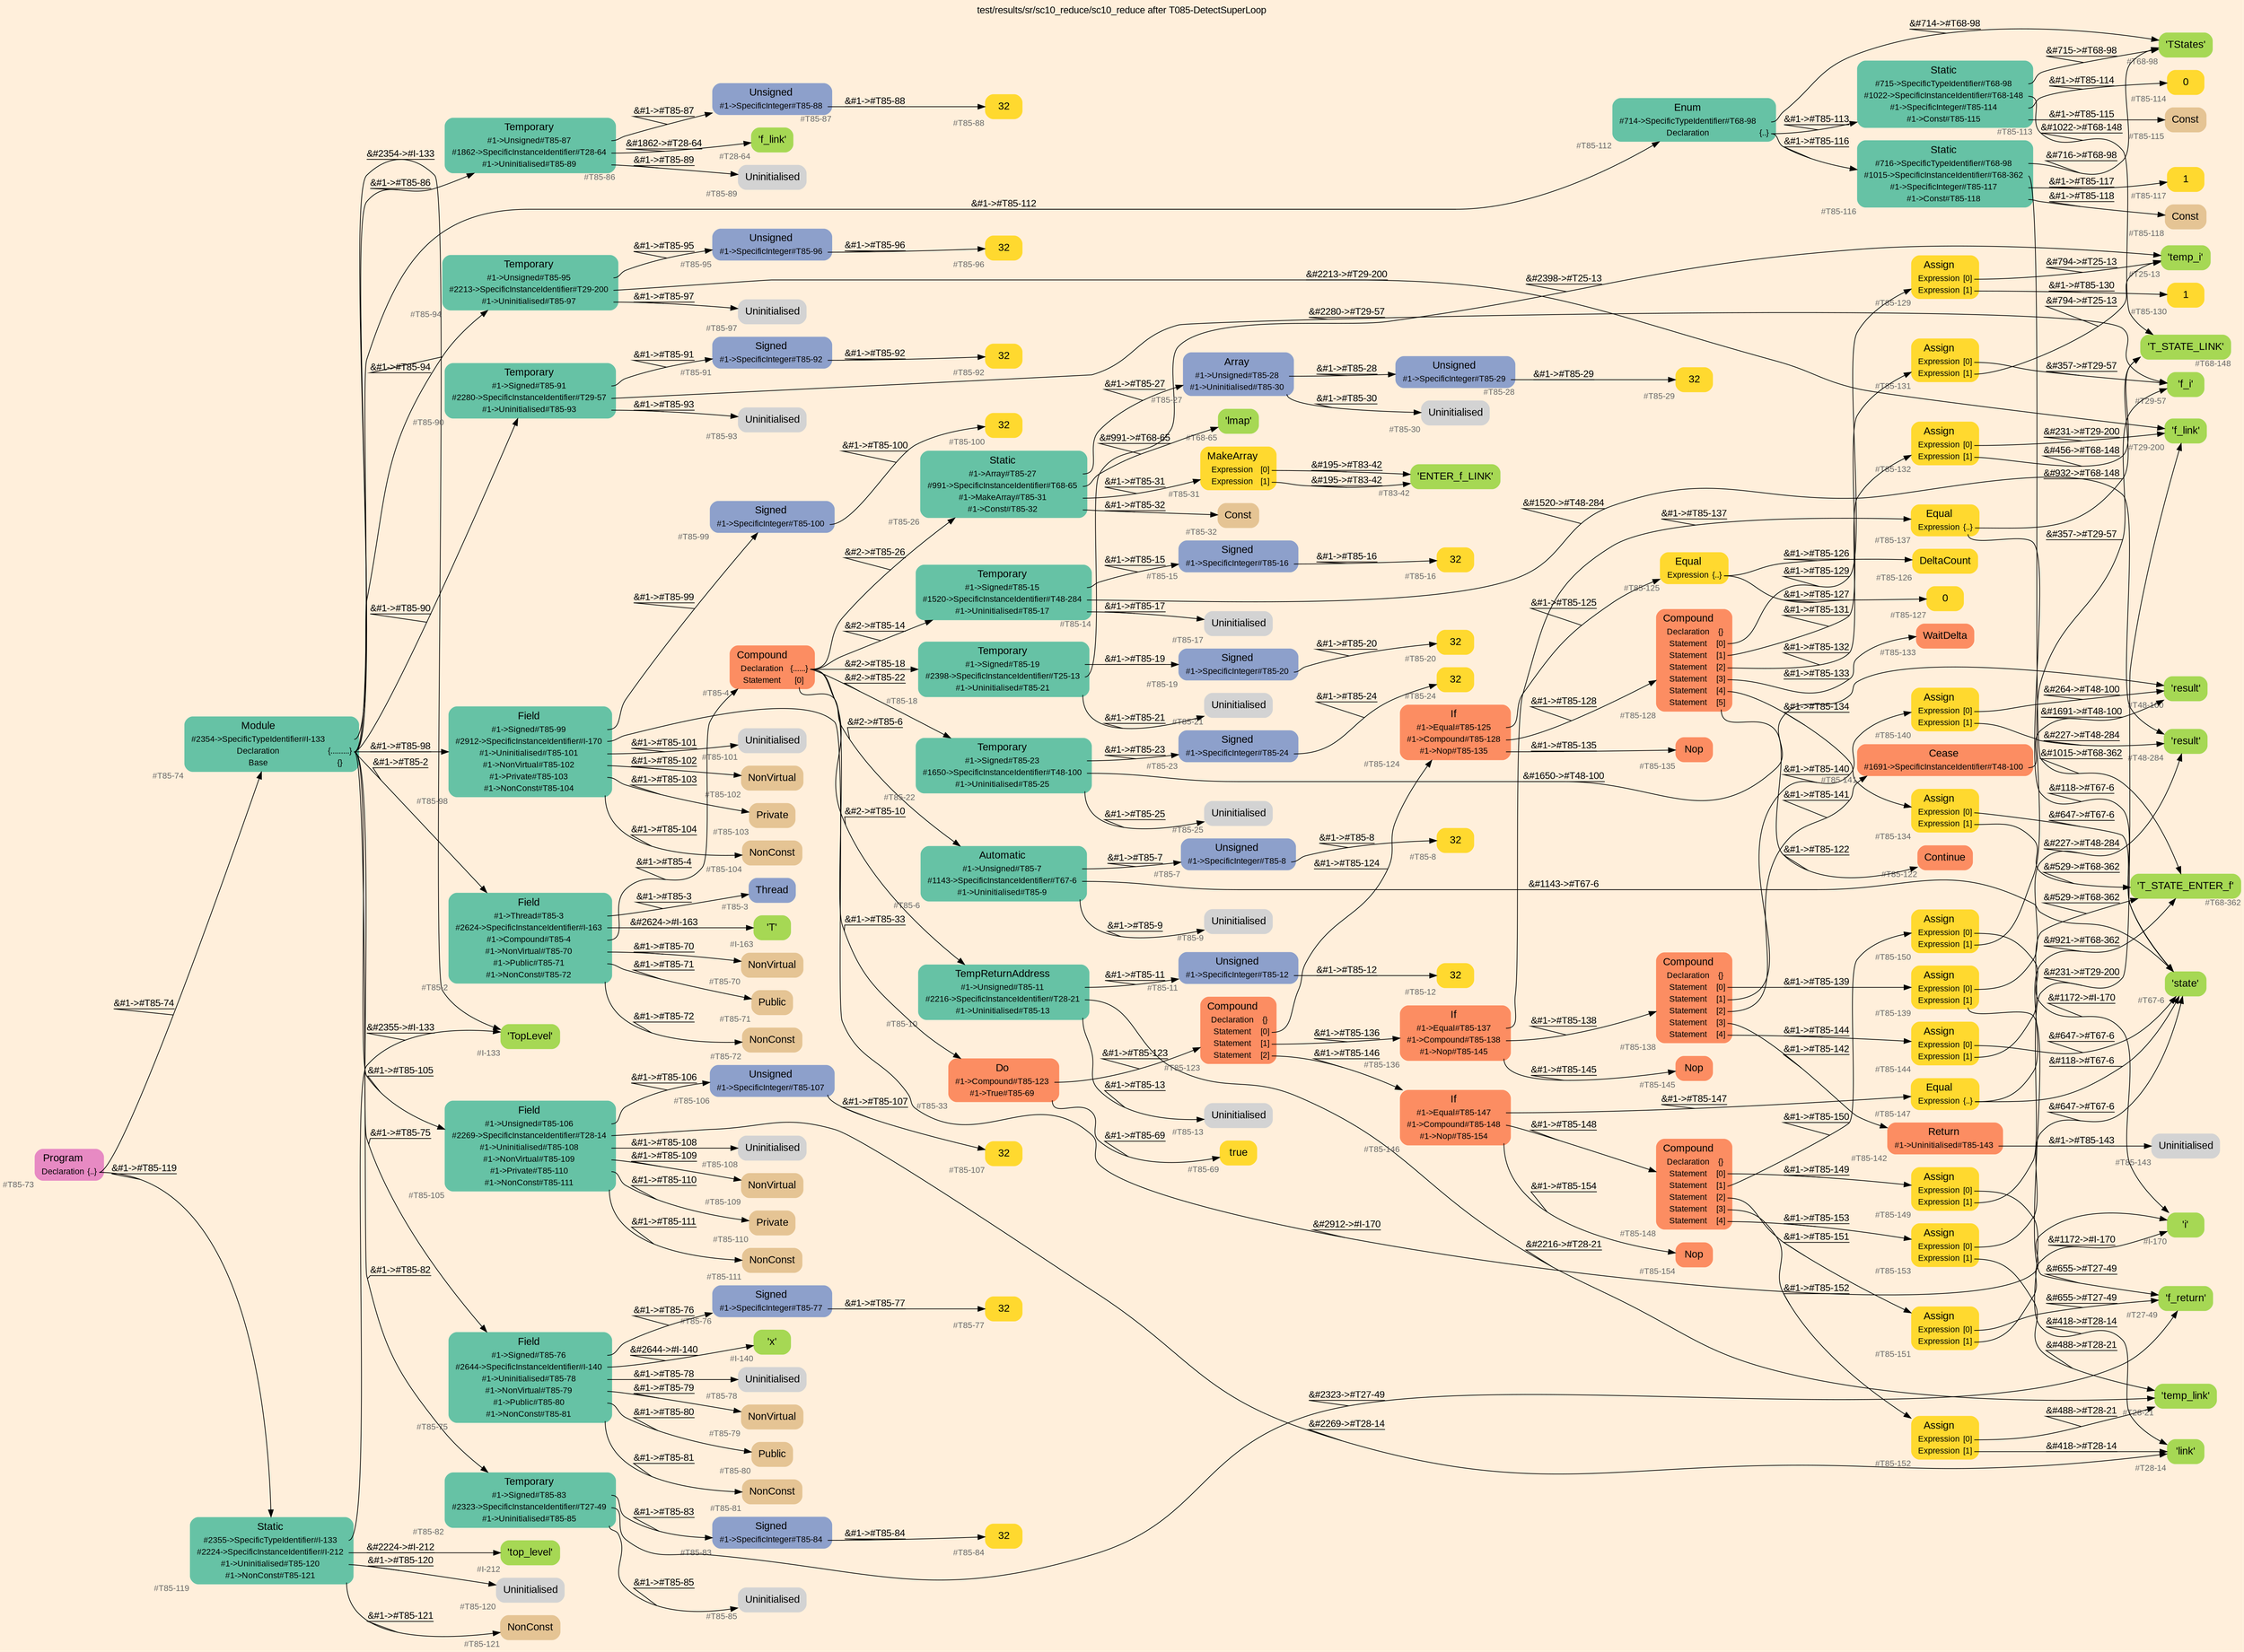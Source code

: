 digraph "test/results/sr/sc10_reduce/sc10_reduce after T085-DetectSuperLoop" {
label = "test/results/sr/sc10_reduce/sc10_reduce after T085-DetectSuperLoop"
labelloc = t
graph [
    rankdir = "LR"
    ranksep = 0.3
    bgcolor = antiquewhite1
    color = black
    fontcolor = black
    fontname = "Arial"
];
node [
    fontname = "Arial"
];
edge [
    fontname = "Arial"
];

// -------------------- node figure --------------------
// -------- block #T85-73 ----------
"#T85-73" [
    fillcolor = "/set28/4"
    xlabel = "#T85-73"
    fontsize = "12"
    fontcolor = grey40
    shape = "plaintext"
    label = <<TABLE BORDER="0" CELLBORDER="0" CELLSPACING="0">
     <TR><TD><FONT COLOR="black" POINT-SIZE="15">Program</FONT></TD></TR>
     <TR><TD><FONT COLOR="black" POINT-SIZE="12">Declaration</FONT></TD><TD PORT="port0"><FONT COLOR="black" POINT-SIZE="12">{..}</FONT></TD></TR>
    </TABLE>>
    style = "rounded,filled"
];

// -------- block #T85-74 ----------
"#T85-74" [
    fillcolor = "/set28/1"
    xlabel = "#T85-74"
    fontsize = "12"
    fontcolor = grey40
    shape = "plaintext"
    label = <<TABLE BORDER="0" CELLBORDER="0" CELLSPACING="0">
     <TR><TD><FONT COLOR="black" POINT-SIZE="15">Module</FONT></TD></TR>
     <TR><TD><FONT COLOR="black" POINT-SIZE="12">#2354-&gt;SpecificTypeIdentifier#I-133</FONT></TD><TD PORT="port0"></TD></TR>
     <TR><TD><FONT COLOR="black" POINT-SIZE="12">Declaration</FONT></TD><TD PORT="port1"><FONT COLOR="black" POINT-SIZE="12">{.........}</FONT></TD></TR>
     <TR><TD><FONT COLOR="black" POINT-SIZE="12">Base</FONT></TD><TD PORT="port2"><FONT COLOR="black" POINT-SIZE="12">{}</FONT></TD></TR>
    </TABLE>>
    style = "rounded,filled"
];

// -------- block #I-133 ----------
"#I-133" [
    fillcolor = "/set28/5"
    xlabel = "#I-133"
    fontsize = "12"
    fontcolor = grey40
    shape = "plaintext"
    label = <<TABLE BORDER="0" CELLBORDER="0" CELLSPACING="0">
     <TR><TD><FONT COLOR="black" POINT-SIZE="15">'TopLevel'</FONT></TD></TR>
    </TABLE>>
    style = "rounded,filled"
];

// -------- block #T85-75 ----------
"#T85-75" [
    fillcolor = "/set28/1"
    xlabel = "#T85-75"
    fontsize = "12"
    fontcolor = grey40
    shape = "plaintext"
    label = <<TABLE BORDER="0" CELLBORDER="0" CELLSPACING="0">
     <TR><TD><FONT COLOR="black" POINT-SIZE="15">Field</FONT></TD></TR>
     <TR><TD><FONT COLOR="black" POINT-SIZE="12">#1-&gt;Signed#T85-76</FONT></TD><TD PORT="port0"></TD></TR>
     <TR><TD><FONT COLOR="black" POINT-SIZE="12">#2644-&gt;SpecificInstanceIdentifier#I-140</FONT></TD><TD PORT="port1"></TD></TR>
     <TR><TD><FONT COLOR="black" POINT-SIZE="12">#1-&gt;Uninitialised#T85-78</FONT></TD><TD PORT="port2"></TD></TR>
     <TR><TD><FONT COLOR="black" POINT-SIZE="12">#1-&gt;NonVirtual#T85-79</FONT></TD><TD PORT="port3"></TD></TR>
     <TR><TD><FONT COLOR="black" POINT-SIZE="12">#1-&gt;Public#T85-80</FONT></TD><TD PORT="port4"></TD></TR>
     <TR><TD><FONT COLOR="black" POINT-SIZE="12">#1-&gt;NonConst#T85-81</FONT></TD><TD PORT="port5"></TD></TR>
    </TABLE>>
    style = "rounded,filled"
];

// -------- block #T85-76 ----------
"#T85-76" [
    fillcolor = "/set28/3"
    xlabel = "#T85-76"
    fontsize = "12"
    fontcolor = grey40
    shape = "plaintext"
    label = <<TABLE BORDER="0" CELLBORDER="0" CELLSPACING="0">
     <TR><TD><FONT COLOR="black" POINT-SIZE="15">Signed</FONT></TD></TR>
     <TR><TD><FONT COLOR="black" POINT-SIZE="12">#1-&gt;SpecificInteger#T85-77</FONT></TD><TD PORT="port0"></TD></TR>
    </TABLE>>
    style = "rounded,filled"
];

// -------- block #T85-77 ----------
"#T85-77" [
    fillcolor = "/set28/6"
    xlabel = "#T85-77"
    fontsize = "12"
    fontcolor = grey40
    shape = "plaintext"
    label = <<TABLE BORDER="0" CELLBORDER="0" CELLSPACING="0">
     <TR><TD><FONT COLOR="black" POINT-SIZE="15">32</FONT></TD></TR>
    </TABLE>>
    style = "rounded,filled"
];

// -------- block #I-140 ----------
"#I-140" [
    fillcolor = "/set28/5"
    xlabel = "#I-140"
    fontsize = "12"
    fontcolor = grey40
    shape = "plaintext"
    label = <<TABLE BORDER="0" CELLBORDER="0" CELLSPACING="0">
     <TR><TD><FONT COLOR="black" POINT-SIZE="15">'x'</FONT></TD></TR>
    </TABLE>>
    style = "rounded,filled"
];

// -------- block #T85-78 ----------
"#T85-78" [
    xlabel = "#T85-78"
    fontsize = "12"
    fontcolor = grey40
    shape = "plaintext"
    label = <<TABLE BORDER="0" CELLBORDER="0" CELLSPACING="0">
     <TR><TD><FONT COLOR="black" POINT-SIZE="15">Uninitialised</FONT></TD></TR>
    </TABLE>>
    style = "rounded,filled"
];

// -------- block #T85-79 ----------
"#T85-79" [
    fillcolor = "/set28/7"
    xlabel = "#T85-79"
    fontsize = "12"
    fontcolor = grey40
    shape = "plaintext"
    label = <<TABLE BORDER="0" CELLBORDER="0" CELLSPACING="0">
     <TR><TD><FONT COLOR="black" POINT-SIZE="15">NonVirtual</FONT></TD></TR>
    </TABLE>>
    style = "rounded,filled"
];

// -------- block #T85-80 ----------
"#T85-80" [
    fillcolor = "/set28/7"
    xlabel = "#T85-80"
    fontsize = "12"
    fontcolor = grey40
    shape = "plaintext"
    label = <<TABLE BORDER="0" CELLBORDER="0" CELLSPACING="0">
     <TR><TD><FONT COLOR="black" POINT-SIZE="15">Public</FONT></TD></TR>
    </TABLE>>
    style = "rounded,filled"
];

// -------- block #T85-81 ----------
"#T85-81" [
    fillcolor = "/set28/7"
    xlabel = "#T85-81"
    fontsize = "12"
    fontcolor = grey40
    shape = "plaintext"
    label = <<TABLE BORDER="0" CELLBORDER="0" CELLSPACING="0">
     <TR><TD><FONT COLOR="black" POINT-SIZE="15">NonConst</FONT></TD></TR>
    </TABLE>>
    style = "rounded,filled"
];

// -------- block #T85-82 ----------
"#T85-82" [
    fillcolor = "/set28/1"
    xlabel = "#T85-82"
    fontsize = "12"
    fontcolor = grey40
    shape = "plaintext"
    label = <<TABLE BORDER="0" CELLBORDER="0" CELLSPACING="0">
     <TR><TD><FONT COLOR="black" POINT-SIZE="15">Temporary</FONT></TD></TR>
     <TR><TD><FONT COLOR="black" POINT-SIZE="12">#1-&gt;Signed#T85-83</FONT></TD><TD PORT="port0"></TD></TR>
     <TR><TD><FONT COLOR="black" POINT-SIZE="12">#2323-&gt;SpecificInstanceIdentifier#T27-49</FONT></TD><TD PORT="port1"></TD></TR>
     <TR><TD><FONT COLOR="black" POINT-SIZE="12">#1-&gt;Uninitialised#T85-85</FONT></TD><TD PORT="port2"></TD></TR>
    </TABLE>>
    style = "rounded,filled"
];

// -------- block #T85-83 ----------
"#T85-83" [
    fillcolor = "/set28/3"
    xlabel = "#T85-83"
    fontsize = "12"
    fontcolor = grey40
    shape = "plaintext"
    label = <<TABLE BORDER="0" CELLBORDER="0" CELLSPACING="0">
     <TR><TD><FONT COLOR="black" POINT-SIZE="15">Signed</FONT></TD></TR>
     <TR><TD><FONT COLOR="black" POINT-SIZE="12">#1-&gt;SpecificInteger#T85-84</FONT></TD><TD PORT="port0"></TD></TR>
    </TABLE>>
    style = "rounded,filled"
];

// -------- block #T85-84 ----------
"#T85-84" [
    fillcolor = "/set28/6"
    xlabel = "#T85-84"
    fontsize = "12"
    fontcolor = grey40
    shape = "plaintext"
    label = <<TABLE BORDER="0" CELLBORDER="0" CELLSPACING="0">
     <TR><TD><FONT COLOR="black" POINT-SIZE="15">32</FONT></TD></TR>
    </TABLE>>
    style = "rounded,filled"
];

// -------- block #T27-49 ----------
"#T27-49" [
    fillcolor = "/set28/5"
    xlabel = "#T27-49"
    fontsize = "12"
    fontcolor = grey40
    shape = "plaintext"
    label = <<TABLE BORDER="0" CELLBORDER="0" CELLSPACING="0">
     <TR><TD><FONT COLOR="black" POINT-SIZE="15">'f_return'</FONT></TD></TR>
    </TABLE>>
    style = "rounded,filled"
];

// -------- block #T85-85 ----------
"#T85-85" [
    xlabel = "#T85-85"
    fontsize = "12"
    fontcolor = grey40
    shape = "plaintext"
    label = <<TABLE BORDER="0" CELLBORDER="0" CELLSPACING="0">
     <TR><TD><FONT COLOR="black" POINT-SIZE="15">Uninitialised</FONT></TD></TR>
    </TABLE>>
    style = "rounded,filled"
];

// -------- block #T85-86 ----------
"#T85-86" [
    fillcolor = "/set28/1"
    xlabel = "#T85-86"
    fontsize = "12"
    fontcolor = grey40
    shape = "plaintext"
    label = <<TABLE BORDER="0" CELLBORDER="0" CELLSPACING="0">
     <TR><TD><FONT COLOR="black" POINT-SIZE="15">Temporary</FONT></TD></TR>
     <TR><TD><FONT COLOR="black" POINT-SIZE="12">#1-&gt;Unsigned#T85-87</FONT></TD><TD PORT="port0"></TD></TR>
     <TR><TD><FONT COLOR="black" POINT-SIZE="12">#1862-&gt;SpecificInstanceIdentifier#T28-64</FONT></TD><TD PORT="port1"></TD></TR>
     <TR><TD><FONT COLOR="black" POINT-SIZE="12">#1-&gt;Uninitialised#T85-89</FONT></TD><TD PORT="port2"></TD></TR>
    </TABLE>>
    style = "rounded,filled"
];

// -------- block #T85-87 ----------
"#T85-87" [
    fillcolor = "/set28/3"
    xlabel = "#T85-87"
    fontsize = "12"
    fontcolor = grey40
    shape = "plaintext"
    label = <<TABLE BORDER="0" CELLBORDER="0" CELLSPACING="0">
     <TR><TD><FONT COLOR="black" POINT-SIZE="15">Unsigned</FONT></TD></TR>
     <TR><TD><FONT COLOR="black" POINT-SIZE="12">#1-&gt;SpecificInteger#T85-88</FONT></TD><TD PORT="port0"></TD></TR>
    </TABLE>>
    style = "rounded,filled"
];

// -------- block #T85-88 ----------
"#T85-88" [
    fillcolor = "/set28/6"
    xlabel = "#T85-88"
    fontsize = "12"
    fontcolor = grey40
    shape = "plaintext"
    label = <<TABLE BORDER="0" CELLBORDER="0" CELLSPACING="0">
     <TR><TD><FONT COLOR="black" POINT-SIZE="15">32</FONT></TD></TR>
    </TABLE>>
    style = "rounded,filled"
];

// -------- block #T28-64 ----------
"#T28-64" [
    fillcolor = "/set28/5"
    xlabel = "#T28-64"
    fontsize = "12"
    fontcolor = grey40
    shape = "plaintext"
    label = <<TABLE BORDER="0" CELLBORDER="0" CELLSPACING="0">
     <TR><TD><FONT COLOR="black" POINT-SIZE="15">'f_link'</FONT></TD></TR>
    </TABLE>>
    style = "rounded,filled"
];

// -------- block #T85-89 ----------
"#T85-89" [
    xlabel = "#T85-89"
    fontsize = "12"
    fontcolor = grey40
    shape = "plaintext"
    label = <<TABLE BORDER="0" CELLBORDER="0" CELLSPACING="0">
     <TR><TD><FONT COLOR="black" POINT-SIZE="15">Uninitialised</FONT></TD></TR>
    </TABLE>>
    style = "rounded,filled"
];

// -------- block #T85-90 ----------
"#T85-90" [
    fillcolor = "/set28/1"
    xlabel = "#T85-90"
    fontsize = "12"
    fontcolor = grey40
    shape = "plaintext"
    label = <<TABLE BORDER="0" CELLBORDER="0" CELLSPACING="0">
     <TR><TD><FONT COLOR="black" POINT-SIZE="15">Temporary</FONT></TD></TR>
     <TR><TD><FONT COLOR="black" POINT-SIZE="12">#1-&gt;Signed#T85-91</FONT></TD><TD PORT="port0"></TD></TR>
     <TR><TD><FONT COLOR="black" POINT-SIZE="12">#2280-&gt;SpecificInstanceIdentifier#T29-57</FONT></TD><TD PORT="port1"></TD></TR>
     <TR><TD><FONT COLOR="black" POINT-SIZE="12">#1-&gt;Uninitialised#T85-93</FONT></TD><TD PORT="port2"></TD></TR>
    </TABLE>>
    style = "rounded,filled"
];

// -------- block #T85-91 ----------
"#T85-91" [
    fillcolor = "/set28/3"
    xlabel = "#T85-91"
    fontsize = "12"
    fontcolor = grey40
    shape = "plaintext"
    label = <<TABLE BORDER="0" CELLBORDER="0" CELLSPACING="0">
     <TR><TD><FONT COLOR="black" POINT-SIZE="15">Signed</FONT></TD></TR>
     <TR><TD><FONT COLOR="black" POINT-SIZE="12">#1-&gt;SpecificInteger#T85-92</FONT></TD><TD PORT="port0"></TD></TR>
    </TABLE>>
    style = "rounded,filled"
];

// -------- block #T85-92 ----------
"#T85-92" [
    fillcolor = "/set28/6"
    xlabel = "#T85-92"
    fontsize = "12"
    fontcolor = grey40
    shape = "plaintext"
    label = <<TABLE BORDER="0" CELLBORDER="0" CELLSPACING="0">
     <TR><TD><FONT COLOR="black" POINT-SIZE="15">32</FONT></TD></TR>
    </TABLE>>
    style = "rounded,filled"
];

// -------- block #T29-57 ----------
"#T29-57" [
    fillcolor = "/set28/5"
    xlabel = "#T29-57"
    fontsize = "12"
    fontcolor = grey40
    shape = "plaintext"
    label = <<TABLE BORDER="0" CELLBORDER="0" CELLSPACING="0">
     <TR><TD><FONT COLOR="black" POINT-SIZE="15">'f_i'</FONT></TD></TR>
    </TABLE>>
    style = "rounded,filled"
];

// -------- block #T85-93 ----------
"#T85-93" [
    xlabel = "#T85-93"
    fontsize = "12"
    fontcolor = grey40
    shape = "plaintext"
    label = <<TABLE BORDER="0" CELLBORDER="0" CELLSPACING="0">
     <TR><TD><FONT COLOR="black" POINT-SIZE="15">Uninitialised</FONT></TD></TR>
    </TABLE>>
    style = "rounded,filled"
];

// -------- block #T85-94 ----------
"#T85-94" [
    fillcolor = "/set28/1"
    xlabel = "#T85-94"
    fontsize = "12"
    fontcolor = grey40
    shape = "plaintext"
    label = <<TABLE BORDER="0" CELLBORDER="0" CELLSPACING="0">
     <TR><TD><FONT COLOR="black" POINT-SIZE="15">Temporary</FONT></TD></TR>
     <TR><TD><FONT COLOR="black" POINT-SIZE="12">#1-&gt;Unsigned#T85-95</FONT></TD><TD PORT="port0"></TD></TR>
     <TR><TD><FONT COLOR="black" POINT-SIZE="12">#2213-&gt;SpecificInstanceIdentifier#T29-200</FONT></TD><TD PORT="port1"></TD></TR>
     <TR><TD><FONT COLOR="black" POINT-SIZE="12">#1-&gt;Uninitialised#T85-97</FONT></TD><TD PORT="port2"></TD></TR>
    </TABLE>>
    style = "rounded,filled"
];

// -------- block #T85-95 ----------
"#T85-95" [
    fillcolor = "/set28/3"
    xlabel = "#T85-95"
    fontsize = "12"
    fontcolor = grey40
    shape = "plaintext"
    label = <<TABLE BORDER="0" CELLBORDER="0" CELLSPACING="0">
     <TR><TD><FONT COLOR="black" POINT-SIZE="15">Unsigned</FONT></TD></TR>
     <TR><TD><FONT COLOR="black" POINT-SIZE="12">#1-&gt;SpecificInteger#T85-96</FONT></TD><TD PORT="port0"></TD></TR>
    </TABLE>>
    style = "rounded,filled"
];

// -------- block #T85-96 ----------
"#T85-96" [
    fillcolor = "/set28/6"
    xlabel = "#T85-96"
    fontsize = "12"
    fontcolor = grey40
    shape = "plaintext"
    label = <<TABLE BORDER="0" CELLBORDER="0" CELLSPACING="0">
     <TR><TD><FONT COLOR="black" POINT-SIZE="15">32</FONT></TD></TR>
    </TABLE>>
    style = "rounded,filled"
];

// -------- block #T29-200 ----------
"#T29-200" [
    fillcolor = "/set28/5"
    xlabel = "#T29-200"
    fontsize = "12"
    fontcolor = grey40
    shape = "plaintext"
    label = <<TABLE BORDER="0" CELLBORDER="0" CELLSPACING="0">
     <TR><TD><FONT COLOR="black" POINT-SIZE="15">'f_link'</FONT></TD></TR>
    </TABLE>>
    style = "rounded,filled"
];

// -------- block #T85-97 ----------
"#T85-97" [
    xlabel = "#T85-97"
    fontsize = "12"
    fontcolor = grey40
    shape = "plaintext"
    label = <<TABLE BORDER="0" CELLBORDER="0" CELLSPACING="0">
     <TR><TD><FONT COLOR="black" POINT-SIZE="15">Uninitialised</FONT></TD></TR>
    </TABLE>>
    style = "rounded,filled"
];

// -------- block #T85-98 ----------
"#T85-98" [
    fillcolor = "/set28/1"
    xlabel = "#T85-98"
    fontsize = "12"
    fontcolor = grey40
    shape = "plaintext"
    label = <<TABLE BORDER="0" CELLBORDER="0" CELLSPACING="0">
     <TR><TD><FONT COLOR="black" POINT-SIZE="15">Field</FONT></TD></TR>
     <TR><TD><FONT COLOR="black" POINT-SIZE="12">#1-&gt;Signed#T85-99</FONT></TD><TD PORT="port0"></TD></TR>
     <TR><TD><FONT COLOR="black" POINT-SIZE="12">#2912-&gt;SpecificInstanceIdentifier#I-170</FONT></TD><TD PORT="port1"></TD></TR>
     <TR><TD><FONT COLOR="black" POINT-SIZE="12">#1-&gt;Uninitialised#T85-101</FONT></TD><TD PORT="port2"></TD></TR>
     <TR><TD><FONT COLOR="black" POINT-SIZE="12">#1-&gt;NonVirtual#T85-102</FONT></TD><TD PORT="port3"></TD></TR>
     <TR><TD><FONT COLOR="black" POINT-SIZE="12">#1-&gt;Private#T85-103</FONT></TD><TD PORT="port4"></TD></TR>
     <TR><TD><FONT COLOR="black" POINT-SIZE="12">#1-&gt;NonConst#T85-104</FONT></TD><TD PORT="port5"></TD></TR>
    </TABLE>>
    style = "rounded,filled"
];

// -------- block #T85-99 ----------
"#T85-99" [
    fillcolor = "/set28/3"
    xlabel = "#T85-99"
    fontsize = "12"
    fontcolor = grey40
    shape = "plaintext"
    label = <<TABLE BORDER="0" CELLBORDER="0" CELLSPACING="0">
     <TR><TD><FONT COLOR="black" POINT-SIZE="15">Signed</FONT></TD></TR>
     <TR><TD><FONT COLOR="black" POINT-SIZE="12">#1-&gt;SpecificInteger#T85-100</FONT></TD><TD PORT="port0"></TD></TR>
    </TABLE>>
    style = "rounded,filled"
];

// -------- block #T85-100 ----------
"#T85-100" [
    fillcolor = "/set28/6"
    xlabel = "#T85-100"
    fontsize = "12"
    fontcolor = grey40
    shape = "plaintext"
    label = <<TABLE BORDER="0" CELLBORDER="0" CELLSPACING="0">
     <TR><TD><FONT COLOR="black" POINT-SIZE="15">32</FONT></TD></TR>
    </TABLE>>
    style = "rounded,filled"
];

// -------- block #I-170 ----------
"#I-170" [
    fillcolor = "/set28/5"
    xlabel = "#I-170"
    fontsize = "12"
    fontcolor = grey40
    shape = "plaintext"
    label = <<TABLE BORDER="0" CELLBORDER="0" CELLSPACING="0">
     <TR><TD><FONT COLOR="black" POINT-SIZE="15">'i'</FONT></TD></TR>
    </TABLE>>
    style = "rounded,filled"
];

// -------- block #T85-101 ----------
"#T85-101" [
    xlabel = "#T85-101"
    fontsize = "12"
    fontcolor = grey40
    shape = "plaintext"
    label = <<TABLE BORDER="0" CELLBORDER="0" CELLSPACING="0">
     <TR><TD><FONT COLOR="black" POINT-SIZE="15">Uninitialised</FONT></TD></TR>
    </TABLE>>
    style = "rounded,filled"
];

// -------- block #T85-102 ----------
"#T85-102" [
    fillcolor = "/set28/7"
    xlabel = "#T85-102"
    fontsize = "12"
    fontcolor = grey40
    shape = "plaintext"
    label = <<TABLE BORDER="0" CELLBORDER="0" CELLSPACING="0">
     <TR><TD><FONT COLOR="black" POINT-SIZE="15">NonVirtual</FONT></TD></TR>
    </TABLE>>
    style = "rounded,filled"
];

// -------- block #T85-103 ----------
"#T85-103" [
    fillcolor = "/set28/7"
    xlabel = "#T85-103"
    fontsize = "12"
    fontcolor = grey40
    shape = "plaintext"
    label = <<TABLE BORDER="0" CELLBORDER="0" CELLSPACING="0">
     <TR><TD><FONT COLOR="black" POINT-SIZE="15">Private</FONT></TD></TR>
    </TABLE>>
    style = "rounded,filled"
];

// -------- block #T85-104 ----------
"#T85-104" [
    fillcolor = "/set28/7"
    xlabel = "#T85-104"
    fontsize = "12"
    fontcolor = grey40
    shape = "plaintext"
    label = <<TABLE BORDER="0" CELLBORDER="0" CELLSPACING="0">
     <TR><TD><FONT COLOR="black" POINT-SIZE="15">NonConst</FONT></TD></TR>
    </TABLE>>
    style = "rounded,filled"
];

// -------- block #T85-105 ----------
"#T85-105" [
    fillcolor = "/set28/1"
    xlabel = "#T85-105"
    fontsize = "12"
    fontcolor = grey40
    shape = "plaintext"
    label = <<TABLE BORDER="0" CELLBORDER="0" CELLSPACING="0">
     <TR><TD><FONT COLOR="black" POINT-SIZE="15">Field</FONT></TD></TR>
     <TR><TD><FONT COLOR="black" POINT-SIZE="12">#1-&gt;Unsigned#T85-106</FONT></TD><TD PORT="port0"></TD></TR>
     <TR><TD><FONT COLOR="black" POINT-SIZE="12">#2269-&gt;SpecificInstanceIdentifier#T28-14</FONT></TD><TD PORT="port1"></TD></TR>
     <TR><TD><FONT COLOR="black" POINT-SIZE="12">#1-&gt;Uninitialised#T85-108</FONT></TD><TD PORT="port2"></TD></TR>
     <TR><TD><FONT COLOR="black" POINT-SIZE="12">#1-&gt;NonVirtual#T85-109</FONT></TD><TD PORT="port3"></TD></TR>
     <TR><TD><FONT COLOR="black" POINT-SIZE="12">#1-&gt;Private#T85-110</FONT></TD><TD PORT="port4"></TD></TR>
     <TR><TD><FONT COLOR="black" POINT-SIZE="12">#1-&gt;NonConst#T85-111</FONT></TD><TD PORT="port5"></TD></TR>
    </TABLE>>
    style = "rounded,filled"
];

// -------- block #T85-106 ----------
"#T85-106" [
    fillcolor = "/set28/3"
    xlabel = "#T85-106"
    fontsize = "12"
    fontcolor = grey40
    shape = "plaintext"
    label = <<TABLE BORDER="0" CELLBORDER="0" CELLSPACING="0">
     <TR><TD><FONT COLOR="black" POINT-SIZE="15">Unsigned</FONT></TD></TR>
     <TR><TD><FONT COLOR="black" POINT-SIZE="12">#1-&gt;SpecificInteger#T85-107</FONT></TD><TD PORT="port0"></TD></TR>
    </TABLE>>
    style = "rounded,filled"
];

// -------- block #T85-107 ----------
"#T85-107" [
    fillcolor = "/set28/6"
    xlabel = "#T85-107"
    fontsize = "12"
    fontcolor = grey40
    shape = "plaintext"
    label = <<TABLE BORDER="0" CELLBORDER="0" CELLSPACING="0">
     <TR><TD><FONT COLOR="black" POINT-SIZE="15">32</FONT></TD></TR>
    </TABLE>>
    style = "rounded,filled"
];

// -------- block #T28-14 ----------
"#T28-14" [
    fillcolor = "/set28/5"
    xlabel = "#T28-14"
    fontsize = "12"
    fontcolor = grey40
    shape = "plaintext"
    label = <<TABLE BORDER="0" CELLBORDER="0" CELLSPACING="0">
     <TR><TD><FONT COLOR="black" POINT-SIZE="15">'link'</FONT></TD></TR>
    </TABLE>>
    style = "rounded,filled"
];

// -------- block #T85-108 ----------
"#T85-108" [
    xlabel = "#T85-108"
    fontsize = "12"
    fontcolor = grey40
    shape = "plaintext"
    label = <<TABLE BORDER="0" CELLBORDER="0" CELLSPACING="0">
     <TR><TD><FONT COLOR="black" POINT-SIZE="15">Uninitialised</FONT></TD></TR>
    </TABLE>>
    style = "rounded,filled"
];

// -------- block #T85-109 ----------
"#T85-109" [
    fillcolor = "/set28/7"
    xlabel = "#T85-109"
    fontsize = "12"
    fontcolor = grey40
    shape = "plaintext"
    label = <<TABLE BORDER="0" CELLBORDER="0" CELLSPACING="0">
     <TR><TD><FONT COLOR="black" POINT-SIZE="15">NonVirtual</FONT></TD></TR>
    </TABLE>>
    style = "rounded,filled"
];

// -------- block #T85-110 ----------
"#T85-110" [
    fillcolor = "/set28/7"
    xlabel = "#T85-110"
    fontsize = "12"
    fontcolor = grey40
    shape = "plaintext"
    label = <<TABLE BORDER="0" CELLBORDER="0" CELLSPACING="0">
     <TR><TD><FONT COLOR="black" POINT-SIZE="15">Private</FONT></TD></TR>
    </TABLE>>
    style = "rounded,filled"
];

// -------- block #T85-111 ----------
"#T85-111" [
    fillcolor = "/set28/7"
    xlabel = "#T85-111"
    fontsize = "12"
    fontcolor = grey40
    shape = "plaintext"
    label = <<TABLE BORDER="0" CELLBORDER="0" CELLSPACING="0">
     <TR><TD><FONT COLOR="black" POINT-SIZE="15">NonConst</FONT></TD></TR>
    </TABLE>>
    style = "rounded,filled"
];

// -------- block #T85-112 ----------
"#T85-112" [
    fillcolor = "/set28/1"
    xlabel = "#T85-112"
    fontsize = "12"
    fontcolor = grey40
    shape = "plaintext"
    label = <<TABLE BORDER="0" CELLBORDER="0" CELLSPACING="0">
     <TR><TD><FONT COLOR="black" POINT-SIZE="15">Enum</FONT></TD></TR>
     <TR><TD><FONT COLOR="black" POINT-SIZE="12">#714-&gt;SpecificTypeIdentifier#T68-98</FONT></TD><TD PORT="port0"></TD></TR>
     <TR><TD><FONT COLOR="black" POINT-SIZE="12">Declaration</FONT></TD><TD PORT="port1"><FONT COLOR="black" POINT-SIZE="12">{..}</FONT></TD></TR>
    </TABLE>>
    style = "rounded,filled"
];

// -------- block #T68-98 ----------
"#T68-98" [
    fillcolor = "/set28/5"
    xlabel = "#T68-98"
    fontsize = "12"
    fontcolor = grey40
    shape = "plaintext"
    label = <<TABLE BORDER="0" CELLBORDER="0" CELLSPACING="0">
     <TR><TD><FONT COLOR="black" POINT-SIZE="15">'TStates'</FONT></TD></TR>
    </TABLE>>
    style = "rounded,filled"
];

// -------- block #T85-113 ----------
"#T85-113" [
    fillcolor = "/set28/1"
    xlabel = "#T85-113"
    fontsize = "12"
    fontcolor = grey40
    shape = "plaintext"
    label = <<TABLE BORDER="0" CELLBORDER="0" CELLSPACING="0">
     <TR><TD><FONT COLOR="black" POINT-SIZE="15">Static</FONT></TD></TR>
     <TR><TD><FONT COLOR="black" POINT-SIZE="12">#715-&gt;SpecificTypeIdentifier#T68-98</FONT></TD><TD PORT="port0"></TD></TR>
     <TR><TD><FONT COLOR="black" POINT-SIZE="12">#1022-&gt;SpecificInstanceIdentifier#T68-148</FONT></TD><TD PORT="port1"></TD></TR>
     <TR><TD><FONT COLOR="black" POINT-SIZE="12">#1-&gt;SpecificInteger#T85-114</FONT></TD><TD PORT="port2"></TD></TR>
     <TR><TD><FONT COLOR="black" POINT-SIZE="12">#1-&gt;Const#T85-115</FONT></TD><TD PORT="port3"></TD></TR>
    </TABLE>>
    style = "rounded,filled"
];

// -------- block #T68-148 ----------
"#T68-148" [
    fillcolor = "/set28/5"
    xlabel = "#T68-148"
    fontsize = "12"
    fontcolor = grey40
    shape = "plaintext"
    label = <<TABLE BORDER="0" CELLBORDER="0" CELLSPACING="0">
     <TR><TD><FONT COLOR="black" POINT-SIZE="15">'T_STATE_LINK'</FONT></TD></TR>
    </TABLE>>
    style = "rounded,filled"
];

// -------- block #T85-114 ----------
"#T85-114" [
    fillcolor = "/set28/6"
    xlabel = "#T85-114"
    fontsize = "12"
    fontcolor = grey40
    shape = "plaintext"
    label = <<TABLE BORDER="0" CELLBORDER="0" CELLSPACING="0">
     <TR><TD><FONT COLOR="black" POINT-SIZE="15">0</FONT></TD></TR>
    </TABLE>>
    style = "rounded,filled"
];

// -------- block #T85-115 ----------
"#T85-115" [
    fillcolor = "/set28/7"
    xlabel = "#T85-115"
    fontsize = "12"
    fontcolor = grey40
    shape = "plaintext"
    label = <<TABLE BORDER="0" CELLBORDER="0" CELLSPACING="0">
     <TR><TD><FONT COLOR="black" POINT-SIZE="15">Const</FONT></TD></TR>
    </TABLE>>
    style = "rounded,filled"
];

// -------- block #T85-116 ----------
"#T85-116" [
    fillcolor = "/set28/1"
    xlabel = "#T85-116"
    fontsize = "12"
    fontcolor = grey40
    shape = "plaintext"
    label = <<TABLE BORDER="0" CELLBORDER="0" CELLSPACING="0">
     <TR><TD><FONT COLOR="black" POINT-SIZE="15">Static</FONT></TD></TR>
     <TR><TD><FONT COLOR="black" POINT-SIZE="12">#716-&gt;SpecificTypeIdentifier#T68-98</FONT></TD><TD PORT="port0"></TD></TR>
     <TR><TD><FONT COLOR="black" POINT-SIZE="12">#1015-&gt;SpecificInstanceIdentifier#T68-362</FONT></TD><TD PORT="port1"></TD></TR>
     <TR><TD><FONT COLOR="black" POINT-SIZE="12">#1-&gt;SpecificInteger#T85-117</FONT></TD><TD PORT="port2"></TD></TR>
     <TR><TD><FONT COLOR="black" POINT-SIZE="12">#1-&gt;Const#T85-118</FONT></TD><TD PORT="port3"></TD></TR>
    </TABLE>>
    style = "rounded,filled"
];

// -------- block #T68-362 ----------
"#T68-362" [
    fillcolor = "/set28/5"
    xlabel = "#T68-362"
    fontsize = "12"
    fontcolor = grey40
    shape = "plaintext"
    label = <<TABLE BORDER="0" CELLBORDER="0" CELLSPACING="0">
     <TR><TD><FONT COLOR="black" POINT-SIZE="15">'T_STATE_ENTER_f'</FONT></TD></TR>
    </TABLE>>
    style = "rounded,filled"
];

// -------- block #T85-117 ----------
"#T85-117" [
    fillcolor = "/set28/6"
    xlabel = "#T85-117"
    fontsize = "12"
    fontcolor = grey40
    shape = "plaintext"
    label = <<TABLE BORDER="0" CELLBORDER="0" CELLSPACING="0">
     <TR><TD><FONT COLOR="black" POINT-SIZE="15">1</FONT></TD></TR>
    </TABLE>>
    style = "rounded,filled"
];

// -------- block #T85-118 ----------
"#T85-118" [
    fillcolor = "/set28/7"
    xlabel = "#T85-118"
    fontsize = "12"
    fontcolor = grey40
    shape = "plaintext"
    label = <<TABLE BORDER="0" CELLBORDER="0" CELLSPACING="0">
     <TR><TD><FONT COLOR="black" POINT-SIZE="15">Const</FONT></TD></TR>
    </TABLE>>
    style = "rounded,filled"
];

// -------- block #T85-2 ----------
"#T85-2" [
    fillcolor = "/set28/1"
    xlabel = "#T85-2"
    fontsize = "12"
    fontcolor = grey40
    shape = "plaintext"
    label = <<TABLE BORDER="0" CELLBORDER="0" CELLSPACING="0">
     <TR><TD><FONT COLOR="black" POINT-SIZE="15">Field</FONT></TD></TR>
     <TR><TD><FONT COLOR="black" POINT-SIZE="12">#1-&gt;Thread#T85-3</FONT></TD><TD PORT="port0"></TD></TR>
     <TR><TD><FONT COLOR="black" POINT-SIZE="12">#2624-&gt;SpecificInstanceIdentifier#I-163</FONT></TD><TD PORT="port1"></TD></TR>
     <TR><TD><FONT COLOR="black" POINT-SIZE="12">#1-&gt;Compound#T85-4</FONT></TD><TD PORT="port2"></TD></TR>
     <TR><TD><FONT COLOR="black" POINT-SIZE="12">#1-&gt;NonVirtual#T85-70</FONT></TD><TD PORT="port3"></TD></TR>
     <TR><TD><FONT COLOR="black" POINT-SIZE="12">#1-&gt;Public#T85-71</FONT></TD><TD PORT="port4"></TD></TR>
     <TR><TD><FONT COLOR="black" POINT-SIZE="12">#1-&gt;NonConst#T85-72</FONT></TD><TD PORT="port5"></TD></TR>
    </TABLE>>
    style = "rounded,filled"
];

// -------- block #T85-3 ----------
"#T85-3" [
    fillcolor = "/set28/3"
    xlabel = "#T85-3"
    fontsize = "12"
    fontcolor = grey40
    shape = "plaintext"
    label = <<TABLE BORDER="0" CELLBORDER="0" CELLSPACING="0">
     <TR><TD><FONT COLOR="black" POINT-SIZE="15">Thread</FONT></TD></TR>
    </TABLE>>
    style = "rounded,filled"
];

// -------- block #I-163 ----------
"#I-163" [
    fillcolor = "/set28/5"
    xlabel = "#I-163"
    fontsize = "12"
    fontcolor = grey40
    shape = "plaintext"
    label = <<TABLE BORDER="0" CELLBORDER="0" CELLSPACING="0">
     <TR><TD><FONT COLOR="black" POINT-SIZE="15">'T'</FONT></TD></TR>
    </TABLE>>
    style = "rounded,filled"
];

// -------- block #T85-4 ----------
"#T85-4" [
    fillcolor = "/set28/2"
    xlabel = "#T85-4"
    fontsize = "12"
    fontcolor = grey40
    shape = "plaintext"
    label = <<TABLE BORDER="0" CELLBORDER="0" CELLSPACING="0">
     <TR><TD><FONT COLOR="black" POINT-SIZE="15">Compound</FONT></TD></TR>
     <TR><TD><FONT COLOR="black" POINT-SIZE="12">Declaration</FONT></TD><TD PORT="port0"><FONT COLOR="black" POINT-SIZE="12">{......}</FONT></TD></TR>
     <TR><TD><FONT COLOR="black" POINT-SIZE="12">Statement</FONT></TD><TD PORT="port1"><FONT COLOR="black" POINT-SIZE="12">[0]</FONT></TD></TR>
    </TABLE>>
    style = "rounded,filled"
];

// -------- block #T85-6 ----------
"#T85-6" [
    fillcolor = "/set28/1"
    xlabel = "#T85-6"
    fontsize = "12"
    fontcolor = grey40
    shape = "plaintext"
    label = <<TABLE BORDER="0" CELLBORDER="0" CELLSPACING="0">
     <TR><TD><FONT COLOR="black" POINT-SIZE="15">Automatic</FONT></TD></TR>
     <TR><TD><FONT COLOR="black" POINT-SIZE="12">#1-&gt;Unsigned#T85-7</FONT></TD><TD PORT="port0"></TD></TR>
     <TR><TD><FONT COLOR="black" POINT-SIZE="12">#1143-&gt;SpecificInstanceIdentifier#T67-6</FONT></TD><TD PORT="port1"></TD></TR>
     <TR><TD><FONT COLOR="black" POINT-SIZE="12">#1-&gt;Uninitialised#T85-9</FONT></TD><TD PORT="port2"></TD></TR>
    </TABLE>>
    style = "rounded,filled"
];

// -------- block #T85-7 ----------
"#T85-7" [
    fillcolor = "/set28/3"
    xlabel = "#T85-7"
    fontsize = "12"
    fontcolor = grey40
    shape = "plaintext"
    label = <<TABLE BORDER="0" CELLBORDER="0" CELLSPACING="0">
     <TR><TD><FONT COLOR="black" POINT-SIZE="15">Unsigned</FONT></TD></TR>
     <TR><TD><FONT COLOR="black" POINT-SIZE="12">#1-&gt;SpecificInteger#T85-8</FONT></TD><TD PORT="port0"></TD></TR>
    </TABLE>>
    style = "rounded,filled"
];

// -------- block #T85-8 ----------
"#T85-8" [
    fillcolor = "/set28/6"
    xlabel = "#T85-8"
    fontsize = "12"
    fontcolor = grey40
    shape = "plaintext"
    label = <<TABLE BORDER="0" CELLBORDER="0" CELLSPACING="0">
     <TR><TD><FONT COLOR="black" POINT-SIZE="15">32</FONT></TD></TR>
    </TABLE>>
    style = "rounded,filled"
];

// -------- block #T67-6 ----------
"#T67-6" [
    fillcolor = "/set28/5"
    xlabel = "#T67-6"
    fontsize = "12"
    fontcolor = grey40
    shape = "plaintext"
    label = <<TABLE BORDER="0" CELLBORDER="0" CELLSPACING="0">
     <TR><TD><FONT COLOR="black" POINT-SIZE="15">'state'</FONT></TD></TR>
    </TABLE>>
    style = "rounded,filled"
];

// -------- block #T85-9 ----------
"#T85-9" [
    xlabel = "#T85-9"
    fontsize = "12"
    fontcolor = grey40
    shape = "plaintext"
    label = <<TABLE BORDER="0" CELLBORDER="0" CELLSPACING="0">
     <TR><TD><FONT COLOR="black" POINT-SIZE="15">Uninitialised</FONT></TD></TR>
    </TABLE>>
    style = "rounded,filled"
];

// -------- block #T85-10 ----------
"#T85-10" [
    fillcolor = "/set28/1"
    xlabel = "#T85-10"
    fontsize = "12"
    fontcolor = grey40
    shape = "plaintext"
    label = <<TABLE BORDER="0" CELLBORDER="0" CELLSPACING="0">
     <TR><TD><FONT COLOR="black" POINT-SIZE="15">TempReturnAddress</FONT></TD></TR>
     <TR><TD><FONT COLOR="black" POINT-SIZE="12">#1-&gt;Unsigned#T85-11</FONT></TD><TD PORT="port0"></TD></TR>
     <TR><TD><FONT COLOR="black" POINT-SIZE="12">#2216-&gt;SpecificInstanceIdentifier#T28-21</FONT></TD><TD PORT="port1"></TD></TR>
     <TR><TD><FONT COLOR="black" POINT-SIZE="12">#1-&gt;Uninitialised#T85-13</FONT></TD><TD PORT="port2"></TD></TR>
    </TABLE>>
    style = "rounded,filled"
];

// -------- block #T85-11 ----------
"#T85-11" [
    fillcolor = "/set28/3"
    xlabel = "#T85-11"
    fontsize = "12"
    fontcolor = grey40
    shape = "plaintext"
    label = <<TABLE BORDER="0" CELLBORDER="0" CELLSPACING="0">
     <TR><TD><FONT COLOR="black" POINT-SIZE="15">Unsigned</FONT></TD></TR>
     <TR><TD><FONT COLOR="black" POINT-SIZE="12">#1-&gt;SpecificInteger#T85-12</FONT></TD><TD PORT="port0"></TD></TR>
    </TABLE>>
    style = "rounded,filled"
];

// -------- block #T85-12 ----------
"#T85-12" [
    fillcolor = "/set28/6"
    xlabel = "#T85-12"
    fontsize = "12"
    fontcolor = grey40
    shape = "plaintext"
    label = <<TABLE BORDER="0" CELLBORDER="0" CELLSPACING="0">
     <TR><TD><FONT COLOR="black" POINT-SIZE="15">32</FONT></TD></TR>
    </TABLE>>
    style = "rounded,filled"
];

// -------- block #T28-21 ----------
"#T28-21" [
    fillcolor = "/set28/5"
    xlabel = "#T28-21"
    fontsize = "12"
    fontcolor = grey40
    shape = "plaintext"
    label = <<TABLE BORDER="0" CELLBORDER="0" CELLSPACING="0">
     <TR><TD><FONT COLOR="black" POINT-SIZE="15">'temp_link'</FONT></TD></TR>
    </TABLE>>
    style = "rounded,filled"
];

// -------- block #T85-13 ----------
"#T85-13" [
    xlabel = "#T85-13"
    fontsize = "12"
    fontcolor = grey40
    shape = "plaintext"
    label = <<TABLE BORDER="0" CELLBORDER="0" CELLSPACING="0">
     <TR><TD><FONT COLOR="black" POINT-SIZE="15">Uninitialised</FONT></TD></TR>
    </TABLE>>
    style = "rounded,filled"
];

// -------- block #T85-14 ----------
"#T85-14" [
    fillcolor = "/set28/1"
    xlabel = "#T85-14"
    fontsize = "12"
    fontcolor = grey40
    shape = "plaintext"
    label = <<TABLE BORDER="0" CELLBORDER="0" CELLSPACING="0">
     <TR><TD><FONT COLOR="black" POINT-SIZE="15">Temporary</FONT></TD></TR>
     <TR><TD><FONT COLOR="black" POINT-SIZE="12">#1-&gt;Signed#T85-15</FONT></TD><TD PORT="port0"></TD></TR>
     <TR><TD><FONT COLOR="black" POINT-SIZE="12">#1520-&gt;SpecificInstanceIdentifier#T48-284</FONT></TD><TD PORT="port1"></TD></TR>
     <TR><TD><FONT COLOR="black" POINT-SIZE="12">#1-&gt;Uninitialised#T85-17</FONT></TD><TD PORT="port2"></TD></TR>
    </TABLE>>
    style = "rounded,filled"
];

// -------- block #T85-15 ----------
"#T85-15" [
    fillcolor = "/set28/3"
    xlabel = "#T85-15"
    fontsize = "12"
    fontcolor = grey40
    shape = "plaintext"
    label = <<TABLE BORDER="0" CELLBORDER="0" CELLSPACING="0">
     <TR><TD><FONT COLOR="black" POINT-SIZE="15">Signed</FONT></TD></TR>
     <TR><TD><FONT COLOR="black" POINT-SIZE="12">#1-&gt;SpecificInteger#T85-16</FONT></TD><TD PORT="port0"></TD></TR>
    </TABLE>>
    style = "rounded,filled"
];

// -------- block #T85-16 ----------
"#T85-16" [
    fillcolor = "/set28/6"
    xlabel = "#T85-16"
    fontsize = "12"
    fontcolor = grey40
    shape = "plaintext"
    label = <<TABLE BORDER="0" CELLBORDER="0" CELLSPACING="0">
     <TR><TD><FONT COLOR="black" POINT-SIZE="15">32</FONT></TD></TR>
    </TABLE>>
    style = "rounded,filled"
];

// -------- block #T48-284 ----------
"#T48-284" [
    fillcolor = "/set28/5"
    xlabel = "#T48-284"
    fontsize = "12"
    fontcolor = grey40
    shape = "plaintext"
    label = <<TABLE BORDER="0" CELLBORDER="0" CELLSPACING="0">
     <TR><TD><FONT COLOR="black" POINT-SIZE="15">'result'</FONT></TD></TR>
    </TABLE>>
    style = "rounded,filled"
];

// -------- block #T85-17 ----------
"#T85-17" [
    xlabel = "#T85-17"
    fontsize = "12"
    fontcolor = grey40
    shape = "plaintext"
    label = <<TABLE BORDER="0" CELLBORDER="0" CELLSPACING="0">
     <TR><TD><FONT COLOR="black" POINT-SIZE="15">Uninitialised</FONT></TD></TR>
    </TABLE>>
    style = "rounded,filled"
];

// -------- block #T85-18 ----------
"#T85-18" [
    fillcolor = "/set28/1"
    xlabel = "#T85-18"
    fontsize = "12"
    fontcolor = grey40
    shape = "plaintext"
    label = <<TABLE BORDER="0" CELLBORDER="0" CELLSPACING="0">
     <TR><TD><FONT COLOR="black" POINT-SIZE="15">Temporary</FONT></TD></TR>
     <TR><TD><FONT COLOR="black" POINT-SIZE="12">#1-&gt;Signed#T85-19</FONT></TD><TD PORT="port0"></TD></TR>
     <TR><TD><FONT COLOR="black" POINT-SIZE="12">#2398-&gt;SpecificInstanceIdentifier#T25-13</FONT></TD><TD PORT="port1"></TD></TR>
     <TR><TD><FONT COLOR="black" POINT-SIZE="12">#1-&gt;Uninitialised#T85-21</FONT></TD><TD PORT="port2"></TD></TR>
    </TABLE>>
    style = "rounded,filled"
];

// -------- block #T85-19 ----------
"#T85-19" [
    fillcolor = "/set28/3"
    xlabel = "#T85-19"
    fontsize = "12"
    fontcolor = grey40
    shape = "plaintext"
    label = <<TABLE BORDER="0" CELLBORDER="0" CELLSPACING="0">
     <TR><TD><FONT COLOR="black" POINT-SIZE="15">Signed</FONT></TD></TR>
     <TR><TD><FONT COLOR="black" POINT-SIZE="12">#1-&gt;SpecificInteger#T85-20</FONT></TD><TD PORT="port0"></TD></TR>
    </TABLE>>
    style = "rounded,filled"
];

// -------- block #T85-20 ----------
"#T85-20" [
    fillcolor = "/set28/6"
    xlabel = "#T85-20"
    fontsize = "12"
    fontcolor = grey40
    shape = "plaintext"
    label = <<TABLE BORDER="0" CELLBORDER="0" CELLSPACING="0">
     <TR><TD><FONT COLOR="black" POINT-SIZE="15">32</FONT></TD></TR>
    </TABLE>>
    style = "rounded,filled"
];

// -------- block #T25-13 ----------
"#T25-13" [
    fillcolor = "/set28/5"
    xlabel = "#T25-13"
    fontsize = "12"
    fontcolor = grey40
    shape = "plaintext"
    label = <<TABLE BORDER="0" CELLBORDER="0" CELLSPACING="0">
     <TR><TD><FONT COLOR="black" POINT-SIZE="15">'temp_i'</FONT></TD></TR>
    </TABLE>>
    style = "rounded,filled"
];

// -------- block #T85-21 ----------
"#T85-21" [
    xlabel = "#T85-21"
    fontsize = "12"
    fontcolor = grey40
    shape = "plaintext"
    label = <<TABLE BORDER="0" CELLBORDER="0" CELLSPACING="0">
     <TR><TD><FONT COLOR="black" POINT-SIZE="15">Uninitialised</FONT></TD></TR>
    </TABLE>>
    style = "rounded,filled"
];

// -------- block #T85-22 ----------
"#T85-22" [
    fillcolor = "/set28/1"
    xlabel = "#T85-22"
    fontsize = "12"
    fontcolor = grey40
    shape = "plaintext"
    label = <<TABLE BORDER="0" CELLBORDER="0" CELLSPACING="0">
     <TR><TD><FONT COLOR="black" POINT-SIZE="15">Temporary</FONT></TD></TR>
     <TR><TD><FONT COLOR="black" POINT-SIZE="12">#1-&gt;Signed#T85-23</FONT></TD><TD PORT="port0"></TD></TR>
     <TR><TD><FONT COLOR="black" POINT-SIZE="12">#1650-&gt;SpecificInstanceIdentifier#T48-100</FONT></TD><TD PORT="port1"></TD></TR>
     <TR><TD><FONT COLOR="black" POINT-SIZE="12">#1-&gt;Uninitialised#T85-25</FONT></TD><TD PORT="port2"></TD></TR>
    </TABLE>>
    style = "rounded,filled"
];

// -------- block #T85-23 ----------
"#T85-23" [
    fillcolor = "/set28/3"
    xlabel = "#T85-23"
    fontsize = "12"
    fontcolor = grey40
    shape = "plaintext"
    label = <<TABLE BORDER="0" CELLBORDER="0" CELLSPACING="0">
     <TR><TD><FONT COLOR="black" POINT-SIZE="15">Signed</FONT></TD></TR>
     <TR><TD><FONT COLOR="black" POINT-SIZE="12">#1-&gt;SpecificInteger#T85-24</FONT></TD><TD PORT="port0"></TD></TR>
    </TABLE>>
    style = "rounded,filled"
];

// -------- block #T85-24 ----------
"#T85-24" [
    fillcolor = "/set28/6"
    xlabel = "#T85-24"
    fontsize = "12"
    fontcolor = grey40
    shape = "plaintext"
    label = <<TABLE BORDER="0" CELLBORDER="0" CELLSPACING="0">
     <TR><TD><FONT COLOR="black" POINT-SIZE="15">32</FONT></TD></TR>
    </TABLE>>
    style = "rounded,filled"
];

// -------- block #T48-100 ----------
"#T48-100" [
    fillcolor = "/set28/5"
    xlabel = "#T48-100"
    fontsize = "12"
    fontcolor = grey40
    shape = "plaintext"
    label = <<TABLE BORDER="0" CELLBORDER="0" CELLSPACING="0">
     <TR><TD><FONT COLOR="black" POINT-SIZE="15">'result'</FONT></TD></TR>
    </TABLE>>
    style = "rounded,filled"
];

// -------- block #T85-25 ----------
"#T85-25" [
    xlabel = "#T85-25"
    fontsize = "12"
    fontcolor = grey40
    shape = "plaintext"
    label = <<TABLE BORDER="0" CELLBORDER="0" CELLSPACING="0">
     <TR><TD><FONT COLOR="black" POINT-SIZE="15">Uninitialised</FONT></TD></TR>
    </TABLE>>
    style = "rounded,filled"
];

// -------- block #T85-26 ----------
"#T85-26" [
    fillcolor = "/set28/1"
    xlabel = "#T85-26"
    fontsize = "12"
    fontcolor = grey40
    shape = "plaintext"
    label = <<TABLE BORDER="0" CELLBORDER="0" CELLSPACING="0">
     <TR><TD><FONT COLOR="black" POINT-SIZE="15">Static</FONT></TD></TR>
     <TR><TD><FONT COLOR="black" POINT-SIZE="12">#1-&gt;Array#T85-27</FONT></TD><TD PORT="port0"></TD></TR>
     <TR><TD><FONT COLOR="black" POINT-SIZE="12">#991-&gt;SpecificInstanceIdentifier#T68-65</FONT></TD><TD PORT="port1"></TD></TR>
     <TR><TD><FONT COLOR="black" POINT-SIZE="12">#1-&gt;MakeArray#T85-31</FONT></TD><TD PORT="port2"></TD></TR>
     <TR><TD><FONT COLOR="black" POINT-SIZE="12">#1-&gt;Const#T85-32</FONT></TD><TD PORT="port3"></TD></TR>
    </TABLE>>
    style = "rounded,filled"
];

// -------- block #T85-27 ----------
"#T85-27" [
    fillcolor = "/set28/3"
    xlabel = "#T85-27"
    fontsize = "12"
    fontcolor = grey40
    shape = "plaintext"
    label = <<TABLE BORDER="0" CELLBORDER="0" CELLSPACING="0">
     <TR><TD><FONT COLOR="black" POINT-SIZE="15">Array</FONT></TD></TR>
     <TR><TD><FONT COLOR="black" POINT-SIZE="12">#1-&gt;Unsigned#T85-28</FONT></TD><TD PORT="port0"></TD></TR>
     <TR><TD><FONT COLOR="black" POINT-SIZE="12">#1-&gt;Uninitialised#T85-30</FONT></TD><TD PORT="port1"></TD></TR>
    </TABLE>>
    style = "rounded,filled"
];

// -------- block #T85-28 ----------
"#T85-28" [
    fillcolor = "/set28/3"
    xlabel = "#T85-28"
    fontsize = "12"
    fontcolor = grey40
    shape = "plaintext"
    label = <<TABLE BORDER="0" CELLBORDER="0" CELLSPACING="0">
     <TR><TD><FONT COLOR="black" POINT-SIZE="15">Unsigned</FONT></TD></TR>
     <TR><TD><FONT COLOR="black" POINT-SIZE="12">#1-&gt;SpecificInteger#T85-29</FONT></TD><TD PORT="port0"></TD></TR>
    </TABLE>>
    style = "rounded,filled"
];

// -------- block #T85-29 ----------
"#T85-29" [
    fillcolor = "/set28/6"
    xlabel = "#T85-29"
    fontsize = "12"
    fontcolor = grey40
    shape = "plaintext"
    label = <<TABLE BORDER="0" CELLBORDER="0" CELLSPACING="0">
     <TR><TD><FONT COLOR="black" POINT-SIZE="15">32</FONT></TD></TR>
    </TABLE>>
    style = "rounded,filled"
];

// -------- block #T85-30 ----------
"#T85-30" [
    xlabel = "#T85-30"
    fontsize = "12"
    fontcolor = grey40
    shape = "plaintext"
    label = <<TABLE BORDER="0" CELLBORDER="0" CELLSPACING="0">
     <TR><TD><FONT COLOR="black" POINT-SIZE="15">Uninitialised</FONT></TD></TR>
    </TABLE>>
    style = "rounded,filled"
];

// -------- block #T68-65 ----------
"#T68-65" [
    fillcolor = "/set28/5"
    xlabel = "#T68-65"
    fontsize = "12"
    fontcolor = grey40
    shape = "plaintext"
    label = <<TABLE BORDER="0" CELLBORDER="0" CELLSPACING="0">
     <TR><TD><FONT COLOR="black" POINT-SIZE="15">'lmap'</FONT></TD></TR>
    </TABLE>>
    style = "rounded,filled"
];

// -------- block #T85-31 ----------
"#T85-31" [
    fillcolor = "/set28/6"
    xlabel = "#T85-31"
    fontsize = "12"
    fontcolor = grey40
    shape = "plaintext"
    label = <<TABLE BORDER="0" CELLBORDER="0" CELLSPACING="0">
     <TR><TD><FONT COLOR="black" POINT-SIZE="15">MakeArray</FONT></TD></TR>
     <TR><TD><FONT COLOR="black" POINT-SIZE="12">Expression</FONT></TD><TD PORT="port0"><FONT COLOR="black" POINT-SIZE="12">[0]</FONT></TD></TR>
     <TR><TD><FONT COLOR="black" POINT-SIZE="12">Expression</FONT></TD><TD PORT="port1"><FONT COLOR="black" POINT-SIZE="12">[1]</FONT></TD></TR>
    </TABLE>>
    style = "rounded,filled"
];

// -------- block #T83-42 ----------
"#T83-42" [
    fillcolor = "/set28/5"
    xlabel = "#T83-42"
    fontsize = "12"
    fontcolor = grey40
    shape = "plaintext"
    label = <<TABLE BORDER="0" CELLBORDER="0" CELLSPACING="0">
     <TR><TD><FONT COLOR="black" POINT-SIZE="15">'ENTER_f_LINK'</FONT></TD></TR>
    </TABLE>>
    style = "rounded,filled"
];

// -------- block #T85-32 ----------
"#T85-32" [
    fillcolor = "/set28/7"
    xlabel = "#T85-32"
    fontsize = "12"
    fontcolor = grey40
    shape = "plaintext"
    label = <<TABLE BORDER="0" CELLBORDER="0" CELLSPACING="0">
     <TR><TD><FONT COLOR="black" POINT-SIZE="15">Const</FONT></TD></TR>
    </TABLE>>
    style = "rounded,filled"
];

// -------- block #T85-33 ----------
"#T85-33" [
    fillcolor = "/set28/2"
    xlabel = "#T85-33"
    fontsize = "12"
    fontcolor = grey40
    shape = "plaintext"
    label = <<TABLE BORDER="0" CELLBORDER="0" CELLSPACING="0">
     <TR><TD><FONT COLOR="black" POINT-SIZE="15">Do</FONT></TD></TR>
     <TR><TD><FONT COLOR="black" POINT-SIZE="12">#1-&gt;Compound#T85-123</FONT></TD><TD PORT="port0"></TD></TR>
     <TR><TD><FONT COLOR="black" POINT-SIZE="12">#1-&gt;True#T85-69</FONT></TD><TD PORT="port1"></TD></TR>
    </TABLE>>
    style = "rounded,filled"
];

// -------- block #T85-123 ----------
"#T85-123" [
    fillcolor = "/set28/2"
    xlabel = "#T85-123"
    fontsize = "12"
    fontcolor = grey40
    shape = "plaintext"
    label = <<TABLE BORDER="0" CELLBORDER="0" CELLSPACING="0">
     <TR><TD><FONT COLOR="black" POINT-SIZE="15">Compound</FONT></TD></TR>
     <TR><TD><FONT COLOR="black" POINT-SIZE="12">Declaration</FONT></TD><TD PORT="port0"><FONT COLOR="black" POINT-SIZE="12">{}</FONT></TD></TR>
     <TR><TD><FONT COLOR="black" POINT-SIZE="12">Statement</FONT></TD><TD PORT="port1"><FONT COLOR="black" POINT-SIZE="12">[0]</FONT></TD></TR>
     <TR><TD><FONT COLOR="black" POINT-SIZE="12">Statement</FONT></TD><TD PORT="port2"><FONT COLOR="black" POINT-SIZE="12">[1]</FONT></TD></TR>
     <TR><TD><FONT COLOR="black" POINT-SIZE="12">Statement</FONT></TD><TD PORT="port3"><FONT COLOR="black" POINT-SIZE="12">[2]</FONT></TD></TR>
    </TABLE>>
    style = "rounded,filled"
];

// -------- block #T85-124 ----------
"#T85-124" [
    fillcolor = "/set28/2"
    xlabel = "#T85-124"
    fontsize = "12"
    fontcolor = grey40
    shape = "plaintext"
    label = <<TABLE BORDER="0" CELLBORDER="0" CELLSPACING="0">
     <TR><TD><FONT COLOR="black" POINT-SIZE="15">If</FONT></TD></TR>
     <TR><TD><FONT COLOR="black" POINT-SIZE="12">#1-&gt;Equal#T85-125</FONT></TD><TD PORT="port0"></TD></TR>
     <TR><TD><FONT COLOR="black" POINT-SIZE="12">#1-&gt;Compound#T85-128</FONT></TD><TD PORT="port1"></TD></TR>
     <TR><TD><FONT COLOR="black" POINT-SIZE="12">#1-&gt;Nop#T85-135</FONT></TD><TD PORT="port2"></TD></TR>
    </TABLE>>
    style = "rounded,filled"
];

// -------- block #T85-125 ----------
"#T85-125" [
    fillcolor = "/set28/6"
    xlabel = "#T85-125"
    fontsize = "12"
    fontcolor = grey40
    shape = "plaintext"
    label = <<TABLE BORDER="0" CELLBORDER="0" CELLSPACING="0">
     <TR><TD><FONT COLOR="black" POINT-SIZE="15">Equal</FONT></TD></TR>
     <TR><TD><FONT COLOR="black" POINT-SIZE="12">Expression</FONT></TD><TD PORT="port0"><FONT COLOR="black" POINT-SIZE="12">{..}</FONT></TD></TR>
    </TABLE>>
    style = "rounded,filled"
];

// -------- block #T85-126 ----------
"#T85-126" [
    fillcolor = "/set28/6"
    xlabel = "#T85-126"
    fontsize = "12"
    fontcolor = grey40
    shape = "plaintext"
    label = <<TABLE BORDER="0" CELLBORDER="0" CELLSPACING="0">
     <TR><TD><FONT COLOR="black" POINT-SIZE="15">DeltaCount</FONT></TD></TR>
    </TABLE>>
    style = "rounded,filled"
];

// -------- block #T85-127 ----------
"#T85-127" [
    fillcolor = "/set28/6"
    xlabel = "#T85-127"
    fontsize = "12"
    fontcolor = grey40
    shape = "plaintext"
    label = <<TABLE BORDER="0" CELLBORDER="0" CELLSPACING="0">
     <TR><TD><FONT COLOR="black" POINT-SIZE="15">0</FONT></TD></TR>
    </TABLE>>
    style = "rounded,filled"
];

// -------- block #T85-128 ----------
"#T85-128" [
    fillcolor = "/set28/2"
    xlabel = "#T85-128"
    fontsize = "12"
    fontcolor = grey40
    shape = "plaintext"
    label = <<TABLE BORDER="0" CELLBORDER="0" CELLSPACING="0">
     <TR><TD><FONT COLOR="black" POINT-SIZE="15">Compound</FONT></TD></TR>
     <TR><TD><FONT COLOR="black" POINT-SIZE="12">Declaration</FONT></TD><TD PORT="port0"><FONT COLOR="black" POINT-SIZE="12">{}</FONT></TD></TR>
     <TR><TD><FONT COLOR="black" POINT-SIZE="12">Statement</FONT></TD><TD PORT="port1"><FONT COLOR="black" POINT-SIZE="12">[0]</FONT></TD></TR>
     <TR><TD><FONT COLOR="black" POINT-SIZE="12">Statement</FONT></TD><TD PORT="port2"><FONT COLOR="black" POINT-SIZE="12">[1]</FONT></TD></TR>
     <TR><TD><FONT COLOR="black" POINT-SIZE="12">Statement</FONT></TD><TD PORT="port3"><FONT COLOR="black" POINT-SIZE="12">[2]</FONT></TD></TR>
     <TR><TD><FONT COLOR="black" POINT-SIZE="12">Statement</FONT></TD><TD PORT="port4"><FONT COLOR="black" POINT-SIZE="12">[3]</FONT></TD></TR>
     <TR><TD><FONT COLOR="black" POINT-SIZE="12">Statement</FONT></TD><TD PORT="port5"><FONT COLOR="black" POINT-SIZE="12">[4]</FONT></TD></TR>
     <TR><TD><FONT COLOR="black" POINT-SIZE="12">Statement</FONT></TD><TD PORT="port6"><FONT COLOR="black" POINT-SIZE="12">[5]</FONT></TD></TR>
    </TABLE>>
    style = "rounded,filled"
];

// -------- block #T85-129 ----------
"#T85-129" [
    fillcolor = "/set28/6"
    xlabel = "#T85-129"
    fontsize = "12"
    fontcolor = grey40
    shape = "plaintext"
    label = <<TABLE BORDER="0" CELLBORDER="0" CELLSPACING="0">
     <TR><TD><FONT COLOR="black" POINT-SIZE="15">Assign</FONT></TD></TR>
     <TR><TD><FONT COLOR="black" POINT-SIZE="12">Expression</FONT></TD><TD PORT="port0"><FONT COLOR="black" POINT-SIZE="12">[0]</FONT></TD></TR>
     <TR><TD><FONT COLOR="black" POINT-SIZE="12">Expression</FONT></TD><TD PORT="port1"><FONT COLOR="black" POINT-SIZE="12">[1]</FONT></TD></TR>
    </TABLE>>
    style = "rounded,filled"
];

// -------- block #T85-130 ----------
"#T85-130" [
    fillcolor = "/set28/6"
    xlabel = "#T85-130"
    fontsize = "12"
    fontcolor = grey40
    shape = "plaintext"
    label = <<TABLE BORDER="0" CELLBORDER="0" CELLSPACING="0">
     <TR><TD><FONT COLOR="black" POINT-SIZE="15">1</FONT></TD></TR>
    </TABLE>>
    style = "rounded,filled"
];

// -------- block #T85-131 ----------
"#T85-131" [
    fillcolor = "/set28/6"
    xlabel = "#T85-131"
    fontsize = "12"
    fontcolor = grey40
    shape = "plaintext"
    label = <<TABLE BORDER="0" CELLBORDER="0" CELLSPACING="0">
     <TR><TD><FONT COLOR="black" POINT-SIZE="15">Assign</FONT></TD></TR>
     <TR><TD><FONT COLOR="black" POINT-SIZE="12">Expression</FONT></TD><TD PORT="port0"><FONT COLOR="black" POINT-SIZE="12">[0]</FONT></TD></TR>
     <TR><TD><FONT COLOR="black" POINT-SIZE="12">Expression</FONT></TD><TD PORT="port1"><FONT COLOR="black" POINT-SIZE="12">[1]</FONT></TD></TR>
    </TABLE>>
    style = "rounded,filled"
];

// -------- block #T85-132 ----------
"#T85-132" [
    fillcolor = "/set28/6"
    xlabel = "#T85-132"
    fontsize = "12"
    fontcolor = grey40
    shape = "plaintext"
    label = <<TABLE BORDER="0" CELLBORDER="0" CELLSPACING="0">
     <TR><TD><FONT COLOR="black" POINT-SIZE="15">Assign</FONT></TD></TR>
     <TR><TD><FONT COLOR="black" POINT-SIZE="12">Expression</FONT></TD><TD PORT="port0"><FONT COLOR="black" POINT-SIZE="12">[0]</FONT></TD></TR>
     <TR><TD><FONT COLOR="black" POINT-SIZE="12">Expression</FONT></TD><TD PORT="port1"><FONT COLOR="black" POINT-SIZE="12">[1]</FONT></TD></TR>
    </TABLE>>
    style = "rounded,filled"
];

// -------- block #T85-133 ----------
"#T85-133" [
    fillcolor = "/set28/2"
    xlabel = "#T85-133"
    fontsize = "12"
    fontcolor = grey40
    shape = "plaintext"
    label = <<TABLE BORDER="0" CELLBORDER="0" CELLSPACING="0">
     <TR><TD><FONT COLOR="black" POINT-SIZE="15">WaitDelta</FONT></TD></TR>
    </TABLE>>
    style = "rounded,filled"
];

// -------- block #T85-134 ----------
"#T85-134" [
    fillcolor = "/set28/6"
    xlabel = "#T85-134"
    fontsize = "12"
    fontcolor = grey40
    shape = "plaintext"
    label = <<TABLE BORDER="0" CELLBORDER="0" CELLSPACING="0">
     <TR><TD><FONT COLOR="black" POINT-SIZE="15">Assign</FONT></TD></TR>
     <TR><TD><FONT COLOR="black" POINT-SIZE="12">Expression</FONT></TD><TD PORT="port0"><FONT COLOR="black" POINT-SIZE="12">[0]</FONT></TD></TR>
     <TR><TD><FONT COLOR="black" POINT-SIZE="12">Expression</FONT></TD><TD PORT="port1"><FONT COLOR="black" POINT-SIZE="12">[1]</FONT></TD></TR>
    </TABLE>>
    style = "rounded,filled"
];

// -------- block #T85-122 ----------
"#T85-122" [
    fillcolor = "/set28/2"
    xlabel = "#T85-122"
    fontsize = "12"
    fontcolor = grey40
    shape = "plaintext"
    label = <<TABLE BORDER="0" CELLBORDER="0" CELLSPACING="0">
     <TR><TD><FONT COLOR="black" POINT-SIZE="15">Continue</FONT></TD></TR>
    </TABLE>>
    style = "rounded,filled"
];

// -------- block #T85-135 ----------
"#T85-135" [
    fillcolor = "/set28/2"
    xlabel = "#T85-135"
    fontsize = "12"
    fontcolor = grey40
    shape = "plaintext"
    label = <<TABLE BORDER="0" CELLBORDER="0" CELLSPACING="0">
     <TR><TD><FONT COLOR="black" POINT-SIZE="15">Nop</FONT></TD></TR>
    </TABLE>>
    style = "rounded,filled"
];

// -------- block #T85-136 ----------
"#T85-136" [
    fillcolor = "/set28/2"
    xlabel = "#T85-136"
    fontsize = "12"
    fontcolor = grey40
    shape = "plaintext"
    label = <<TABLE BORDER="0" CELLBORDER="0" CELLSPACING="0">
     <TR><TD><FONT COLOR="black" POINT-SIZE="15">If</FONT></TD></TR>
     <TR><TD><FONT COLOR="black" POINT-SIZE="12">#1-&gt;Equal#T85-137</FONT></TD><TD PORT="port0"></TD></TR>
     <TR><TD><FONT COLOR="black" POINT-SIZE="12">#1-&gt;Compound#T85-138</FONT></TD><TD PORT="port1"></TD></TR>
     <TR><TD><FONT COLOR="black" POINT-SIZE="12">#1-&gt;Nop#T85-145</FONT></TD><TD PORT="port2"></TD></TR>
    </TABLE>>
    style = "rounded,filled"
];

// -------- block #T85-137 ----------
"#T85-137" [
    fillcolor = "/set28/6"
    xlabel = "#T85-137"
    fontsize = "12"
    fontcolor = grey40
    shape = "plaintext"
    label = <<TABLE BORDER="0" CELLBORDER="0" CELLSPACING="0">
     <TR><TD><FONT COLOR="black" POINT-SIZE="15">Equal</FONT></TD></TR>
     <TR><TD><FONT COLOR="black" POINT-SIZE="12">Expression</FONT></TD><TD PORT="port0"><FONT COLOR="black" POINT-SIZE="12">{..}</FONT></TD></TR>
    </TABLE>>
    style = "rounded,filled"
];

// -------- block #T85-138 ----------
"#T85-138" [
    fillcolor = "/set28/2"
    xlabel = "#T85-138"
    fontsize = "12"
    fontcolor = grey40
    shape = "plaintext"
    label = <<TABLE BORDER="0" CELLBORDER="0" CELLSPACING="0">
     <TR><TD><FONT COLOR="black" POINT-SIZE="15">Compound</FONT></TD></TR>
     <TR><TD><FONT COLOR="black" POINT-SIZE="12">Declaration</FONT></TD><TD PORT="port0"><FONT COLOR="black" POINT-SIZE="12">{}</FONT></TD></TR>
     <TR><TD><FONT COLOR="black" POINT-SIZE="12">Statement</FONT></TD><TD PORT="port1"><FONT COLOR="black" POINT-SIZE="12">[0]</FONT></TD></TR>
     <TR><TD><FONT COLOR="black" POINT-SIZE="12">Statement</FONT></TD><TD PORT="port2"><FONT COLOR="black" POINT-SIZE="12">[1]</FONT></TD></TR>
     <TR><TD><FONT COLOR="black" POINT-SIZE="12">Statement</FONT></TD><TD PORT="port3"><FONT COLOR="black" POINT-SIZE="12">[2]</FONT></TD></TR>
     <TR><TD><FONT COLOR="black" POINT-SIZE="12">Statement</FONT></TD><TD PORT="port4"><FONT COLOR="black" POINT-SIZE="12">[3]</FONT></TD></TR>
     <TR><TD><FONT COLOR="black" POINT-SIZE="12">Statement</FONT></TD><TD PORT="port5"><FONT COLOR="black" POINT-SIZE="12">[4]</FONT></TD></TR>
    </TABLE>>
    style = "rounded,filled"
];

// -------- block #T85-139 ----------
"#T85-139" [
    fillcolor = "/set28/6"
    xlabel = "#T85-139"
    fontsize = "12"
    fontcolor = grey40
    shape = "plaintext"
    label = <<TABLE BORDER="0" CELLBORDER="0" CELLSPACING="0">
     <TR><TD><FONT COLOR="black" POINT-SIZE="15">Assign</FONT></TD></TR>
     <TR><TD><FONT COLOR="black" POINT-SIZE="12">Expression</FONT></TD><TD PORT="port0"><FONT COLOR="black" POINT-SIZE="12">[0]</FONT></TD></TR>
     <TR><TD><FONT COLOR="black" POINT-SIZE="12">Expression</FONT></TD><TD PORT="port1"><FONT COLOR="black" POINT-SIZE="12">[1]</FONT></TD></TR>
    </TABLE>>
    style = "rounded,filled"
];

// -------- block #T85-140 ----------
"#T85-140" [
    fillcolor = "/set28/6"
    xlabel = "#T85-140"
    fontsize = "12"
    fontcolor = grey40
    shape = "plaintext"
    label = <<TABLE BORDER="0" CELLBORDER="0" CELLSPACING="0">
     <TR><TD><FONT COLOR="black" POINT-SIZE="15">Assign</FONT></TD></TR>
     <TR><TD><FONT COLOR="black" POINT-SIZE="12">Expression</FONT></TD><TD PORT="port0"><FONT COLOR="black" POINT-SIZE="12">[0]</FONT></TD></TR>
     <TR><TD><FONT COLOR="black" POINT-SIZE="12">Expression</FONT></TD><TD PORT="port1"><FONT COLOR="black" POINT-SIZE="12">[1]</FONT></TD></TR>
    </TABLE>>
    style = "rounded,filled"
];

// -------- block #T85-141 ----------
"#T85-141" [
    fillcolor = "/set28/2"
    xlabel = "#T85-141"
    fontsize = "12"
    fontcolor = grey40
    shape = "plaintext"
    label = <<TABLE BORDER="0" CELLBORDER="0" CELLSPACING="0">
     <TR><TD><FONT COLOR="black" POINT-SIZE="15">Cease</FONT></TD></TR>
     <TR><TD><FONT COLOR="black" POINT-SIZE="12">#1691-&gt;SpecificInstanceIdentifier#T48-100</FONT></TD><TD PORT="port0"></TD></TR>
    </TABLE>>
    style = "rounded,filled"
];

// -------- block #T85-142 ----------
"#T85-142" [
    fillcolor = "/set28/2"
    xlabel = "#T85-142"
    fontsize = "12"
    fontcolor = grey40
    shape = "plaintext"
    label = <<TABLE BORDER="0" CELLBORDER="0" CELLSPACING="0">
     <TR><TD><FONT COLOR="black" POINT-SIZE="15">Return</FONT></TD></TR>
     <TR><TD><FONT COLOR="black" POINT-SIZE="12">#1-&gt;Uninitialised#T85-143</FONT></TD><TD PORT="port0"></TD></TR>
    </TABLE>>
    style = "rounded,filled"
];

// -------- block #T85-143 ----------
"#T85-143" [
    xlabel = "#T85-143"
    fontsize = "12"
    fontcolor = grey40
    shape = "plaintext"
    label = <<TABLE BORDER="0" CELLBORDER="0" CELLSPACING="0">
     <TR><TD><FONT COLOR="black" POINT-SIZE="15">Uninitialised</FONT></TD></TR>
    </TABLE>>
    style = "rounded,filled"
];

// -------- block #T85-144 ----------
"#T85-144" [
    fillcolor = "/set28/6"
    xlabel = "#T85-144"
    fontsize = "12"
    fontcolor = grey40
    shape = "plaintext"
    label = <<TABLE BORDER="0" CELLBORDER="0" CELLSPACING="0">
     <TR><TD><FONT COLOR="black" POINT-SIZE="15">Assign</FONT></TD></TR>
     <TR><TD><FONT COLOR="black" POINT-SIZE="12">Expression</FONT></TD><TD PORT="port0"><FONT COLOR="black" POINT-SIZE="12">[0]</FONT></TD></TR>
     <TR><TD><FONT COLOR="black" POINT-SIZE="12">Expression</FONT></TD><TD PORT="port1"><FONT COLOR="black" POINT-SIZE="12">[1]</FONT></TD></TR>
    </TABLE>>
    style = "rounded,filled"
];

// -------- block #T85-145 ----------
"#T85-145" [
    fillcolor = "/set28/2"
    xlabel = "#T85-145"
    fontsize = "12"
    fontcolor = grey40
    shape = "plaintext"
    label = <<TABLE BORDER="0" CELLBORDER="0" CELLSPACING="0">
     <TR><TD><FONT COLOR="black" POINT-SIZE="15">Nop</FONT></TD></TR>
    </TABLE>>
    style = "rounded,filled"
];

// -------- block #T85-146 ----------
"#T85-146" [
    fillcolor = "/set28/2"
    xlabel = "#T85-146"
    fontsize = "12"
    fontcolor = grey40
    shape = "plaintext"
    label = <<TABLE BORDER="0" CELLBORDER="0" CELLSPACING="0">
     <TR><TD><FONT COLOR="black" POINT-SIZE="15">If</FONT></TD></TR>
     <TR><TD><FONT COLOR="black" POINT-SIZE="12">#1-&gt;Equal#T85-147</FONT></TD><TD PORT="port0"></TD></TR>
     <TR><TD><FONT COLOR="black" POINT-SIZE="12">#1-&gt;Compound#T85-148</FONT></TD><TD PORT="port1"></TD></TR>
     <TR><TD><FONT COLOR="black" POINT-SIZE="12">#1-&gt;Nop#T85-154</FONT></TD><TD PORT="port2"></TD></TR>
    </TABLE>>
    style = "rounded,filled"
];

// -------- block #T85-147 ----------
"#T85-147" [
    fillcolor = "/set28/6"
    xlabel = "#T85-147"
    fontsize = "12"
    fontcolor = grey40
    shape = "plaintext"
    label = <<TABLE BORDER="0" CELLBORDER="0" CELLSPACING="0">
     <TR><TD><FONT COLOR="black" POINT-SIZE="15">Equal</FONT></TD></TR>
     <TR><TD><FONT COLOR="black" POINT-SIZE="12">Expression</FONT></TD><TD PORT="port0"><FONT COLOR="black" POINT-SIZE="12">{..}</FONT></TD></TR>
    </TABLE>>
    style = "rounded,filled"
];

// -------- block #T85-148 ----------
"#T85-148" [
    fillcolor = "/set28/2"
    xlabel = "#T85-148"
    fontsize = "12"
    fontcolor = grey40
    shape = "plaintext"
    label = <<TABLE BORDER="0" CELLBORDER="0" CELLSPACING="0">
     <TR><TD><FONT COLOR="black" POINT-SIZE="15">Compound</FONT></TD></TR>
     <TR><TD><FONT COLOR="black" POINT-SIZE="12">Declaration</FONT></TD><TD PORT="port0"><FONT COLOR="black" POINT-SIZE="12">{}</FONT></TD></TR>
     <TR><TD><FONT COLOR="black" POINT-SIZE="12">Statement</FONT></TD><TD PORT="port1"><FONT COLOR="black" POINT-SIZE="12">[0]</FONT></TD></TR>
     <TR><TD><FONT COLOR="black" POINT-SIZE="12">Statement</FONT></TD><TD PORT="port2"><FONT COLOR="black" POINT-SIZE="12">[1]</FONT></TD></TR>
     <TR><TD><FONT COLOR="black" POINT-SIZE="12">Statement</FONT></TD><TD PORT="port3"><FONT COLOR="black" POINT-SIZE="12">[2]</FONT></TD></TR>
     <TR><TD><FONT COLOR="black" POINT-SIZE="12">Statement</FONT></TD><TD PORT="port4"><FONT COLOR="black" POINT-SIZE="12">[3]</FONT></TD></TR>
     <TR><TD><FONT COLOR="black" POINT-SIZE="12">Statement</FONT></TD><TD PORT="port5"><FONT COLOR="black" POINT-SIZE="12">[4]</FONT></TD></TR>
    </TABLE>>
    style = "rounded,filled"
];

// -------- block #T85-149 ----------
"#T85-149" [
    fillcolor = "/set28/6"
    xlabel = "#T85-149"
    fontsize = "12"
    fontcolor = grey40
    shape = "plaintext"
    label = <<TABLE BORDER="0" CELLBORDER="0" CELLSPACING="0">
     <TR><TD><FONT COLOR="black" POINT-SIZE="15">Assign</FONT></TD></TR>
     <TR><TD><FONT COLOR="black" POINT-SIZE="12">Expression</FONT></TD><TD PORT="port0"><FONT COLOR="black" POINT-SIZE="12">[0]</FONT></TD></TR>
     <TR><TD><FONT COLOR="black" POINT-SIZE="12">Expression</FONT></TD><TD PORT="port1"><FONT COLOR="black" POINT-SIZE="12">[1]</FONT></TD></TR>
    </TABLE>>
    style = "rounded,filled"
];

// -------- block #T85-150 ----------
"#T85-150" [
    fillcolor = "/set28/6"
    xlabel = "#T85-150"
    fontsize = "12"
    fontcolor = grey40
    shape = "plaintext"
    label = <<TABLE BORDER="0" CELLBORDER="0" CELLSPACING="0">
     <TR><TD><FONT COLOR="black" POINT-SIZE="15">Assign</FONT></TD></TR>
     <TR><TD><FONT COLOR="black" POINT-SIZE="12">Expression</FONT></TD><TD PORT="port0"><FONT COLOR="black" POINT-SIZE="12">[0]</FONT></TD></TR>
     <TR><TD><FONT COLOR="black" POINT-SIZE="12">Expression</FONT></TD><TD PORT="port1"><FONT COLOR="black" POINT-SIZE="12">[1]</FONT></TD></TR>
    </TABLE>>
    style = "rounded,filled"
];

// -------- block #T85-151 ----------
"#T85-151" [
    fillcolor = "/set28/6"
    xlabel = "#T85-151"
    fontsize = "12"
    fontcolor = grey40
    shape = "plaintext"
    label = <<TABLE BORDER="0" CELLBORDER="0" CELLSPACING="0">
     <TR><TD><FONT COLOR="black" POINT-SIZE="15">Assign</FONT></TD></TR>
     <TR><TD><FONT COLOR="black" POINT-SIZE="12">Expression</FONT></TD><TD PORT="port0"><FONT COLOR="black" POINT-SIZE="12">[0]</FONT></TD></TR>
     <TR><TD><FONT COLOR="black" POINT-SIZE="12">Expression</FONT></TD><TD PORT="port1"><FONT COLOR="black" POINT-SIZE="12">[1]</FONT></TD></TR>
    </TABLE>>
    style = "rounded,filled"
];

// -------- block #T85-152 ----------
"#T85-152" [
    fillcolor = "/set28/6"
    xlabel = "#T85-152"
    fontsize = "12"
    fontcolor = grey40
    shape = "plaintext"
    label = <<TABLE BORDER="0" CELLBORDER="0" CELLSPACING="0">
     <TR><TD><FONT COLOR="black" POINT-SIZE="15">Assign</FONT></TD></TR>
     <TR><TD><FONT COLOR="black" POINT-SIZE="12">Expression</FONT></TD><TD PORT="port0"><FONT COLOR="black" POINT-SIZE="12">[0]</FONT></TD></TR>
     <TR><TD><FONT COLOR="black" POINT-SIZE="12">Expression</FONT></TD><TD PORT="port1"><FONT COLOR="black" POINT-SIZE="12">[1]</FONT></TD></TR>
    </TABLE>>
    style = "rounded,filled"
];

// -------- block #T85-153 ----------
"#T85-153" [
    fillcolor = "/set28/6"
    xlabel = "#T85-153"
    fontsize = "12"
    fontcolor = grey40
    shape = "plaintext"
    label = <<TABLE BORDER="0" CELLBORDER="0" CELLSPACING="0">
     <TR><TD><FONT COLOR="black" POINT-SIZE="15">Assign</FONT></TD></TR>
     <TR><TD><FONT COLOR="black" POINT-SIZE="12">Expression</FONT></TD><TD PORT="port0"><FONT COLOR="black" POINT-SIZE="12">[0]</FONT></TD></TR>
     <TR><TD><FONT COLOR="black" POINT-SIZE="12">Expression</FONT></TD><TD PORT="port1"><FONT COLOR="black" POINT-SIZE="12">[1]</FONT></TD></TR>
    </TABLE>>
    style = "rounded,filled"
];

// -------- block #T85-154 ----------
"#T85-154" [
    fillcolor = "/set28/2"
    xlabel = "#T85-154"
    fontsize = "12"
    fontcolor = grey40
    shape = "plaintext"
    label = <<TABLE BORDER="0" CELLBORDER="0" CELLSPACING="0">
     <TR><TD><FONT COLOR="black" POINT-SIZE="15">Nop</FONT></TD></TR>
    </TABLE>>
    style = "rounded,filled"
];

// -------- block #T85-69 ----------
"#T85-69" [
    fillcolor = "/set28/6"
    xlabel = "#T85-69"
    fontsize = "12"
    fontcolor = grey40
    shape = "plaintext"
    label = <<TABLE BORDER="0" CELLBORDER="0" CELLSPACING="0">
     <TR><TD><FONT COLOR="black" POINT-SIZE="15">true</FONT></TD></TR>
    </TABLE>>
    style = "rounded,filled"
];

// -------- block #T85-70 ----------
"#T85-70" [
    fillcolor = "/set28/7"
    xlabel = "#T85-70"
    fontsize = "12"
    fontcolor = grey40
    shape = "plaintext"
    label = <<TABLE BORDER="0" CELLBORDER="0" CELLSPACING="0">
     <TR><TD><FONT COLOR="black" POINT-SIZE="15">NonVirtual</FONT></TD></TR>
    </TABLE>>
    style = "rounded,filled"
];

// -------- block #T85-71 ----------
"#T85-71" [
    fillcolor = "/set28/7"
    xlabel = "#T85-71"
    fontsize = "12"
    fontcolor = grey40
    shape = "plaintext"
    label = <<TABLE BORDER="0" CELLBORDER="0" CELLSPACING="0">
     <TR><TD><FONT COLOR="black" POINT-SIZE="15">Public</FONT></TD></TR>
    </TABLE>>
    style = "rounded,filled"
];

// -------- block #T85-72 ----------
"#T85-72" [
    fillcolor = "/set28/7"
    xlabel = "#T85-72"
    fontsize = "12"
    fontcolor = grey40
    shape = "plaintext"
    label = <<TABLE BORDER="0" CELLBORDER="0" CELLSPACING="0">
     <TR><TD><FONT COLOR="black" POINT-SIZE="15">NonConst</FONT></TD></TR>
    </TABLE>>
    style = "rounded,filled"
];

// -------- block #T85-119 ----------
"#T85-119" [
    fillcolor = "/set28/1"
    xlabel = "#T85-119"
    fontsize = "12"
    fontcolor = grey40
    shape = "plaintext"
    label = <<TABLE BORDER="0" CELLBORDER="0" CELLSPACING="0">
     <TR><TD><FONT COLOR="black" POINT-SIZE="15">Static</FONT></TD></TR>
     <TR><TD><FONT COLOR="black" POINT-SIZE="12">#2355-&gt;SpecificTypeIdentifier#I-133</FONT></TD><TD PORT="port0"></TD></TR>
     <TR><TD><FONT COLOR="black" POINT-SIZE="12">#2224-&gt;SpecificInstanceIdentifier#I-212</FONT></TD><TD PORT="port1"></TD></TR>
     <TR><TD><FONT COLOR="black" POINT-SIZE="12">#1-&gt;Uninitialised#T85-120</FONT></TD><TD PORT="port2"></TD></TR>
     <TR><TD><FONT COLOR="black" POINT-SIZE="12">#1-&gt;NonConst#T85-121</FONT></TD><TD PORT="port3"></TD></TR>
    </TABLE>>
    style = "rounded,filled"
];

// -------- block #I-212 ----------
"#I-212" [
    fillcolor = "/set28/5"
    xlabel = "#I-212"
    fontsize = "12"
    fontcolor = grey40
    shape = "plaintext"
    label = <<TABLE BORDER="0" CELLBORDER="0" CELLSPACING="0">
     <TR><TD><FONT COLOR="black" POINT-SIZE="15">'top_level'</FONT></TD></TR>
    </TABLE>>
    style = "rounded,filled"
];

// -------- block #T85-120 ----------
"#T85-120" [
    xlabel = "#T85-120"
    fontsize = "12"
    fontcolor = grey40
    shape = "plaintext"
    label = <<TABLE BORDER="0" CELLBORDER="0" CELLSPACING="0">
     <TR><TD><FONT COLOR="black" POINT-SIZE="15">Uninitialised</FONT></TD></TR>
    </TABLE>>
    style = "rounded,filled"
];

// -------- block #T85-121 ----------
"#T85-121" [
    fillcolor = "/set28/7"
    xlabel = "#T85-121"
    fontsize = "12"
    fontcolor = grey40
    shape = "plaintext"
    label = <<TABLE BORDER="0" CELLBORDER="0" CELLSPACING="0">
     <TR><TD><FONT COLOR="black" POINT-SIZE="15">NonConst</FONT></TD></TR>
    </TABLE>>
    style = "rounded,filled"
];

"#T85-73":port0 -> "#T85-74" [
    label = "&amp;#1-&gt;#T85-74"
    decorate = true
    color = black
    fontcolor = black
];

"#T85-73":port0 -> "#T85-119" [
    label = "&amp;#1-&gt;#T85-119"
    decorate = true
    color = black
    fontcolor = black
];

"#T85-74":port0 -> "#I-133" [
    label = "&amp;#2354-&gt;#I-133"
    decorate = true
    color = black
    fontcolor = black
];

"#T85-74":port1 -> "#T85-75" [
    label = "&amp;#1-&gt;#T85-75"
    decorate = true
    color = black
    fontcolor = black
];

"#T85-74":port1 -> "#T85-82" [
    label = "&amp;#1-&gt;#T85-82"
    decorate = true
    color = black
    fontcolor = black
];

"#T85-74":port1 -> "#T85-86" [
    label = "&amp;#1-&gt;#T85-86"
    decorate = true
    color = black
    fontcolor = black
];

"#T85-74":port1 -> "#T85-90" [
    label = "&amp;#1-&gt;#T85-90"
    decorate = true
    color = black
    fontcolor = black
];

"#T85-74":port1 -> "#T85-94" [
    label = "&amp;#1-&gt;#T85-94"
    decorate = true
    color = black
    fontcolor = black
];

"#T85-74":port1 -> "#T85-98" [
    label = "&amp;#1-&gt;#T85-98"
    decorate = true
    color = black
    fontcolor = black
];

"#T85-74":port1 -> "#T85-105" [
    label = "&amp;#1-&gt;#T85-105"
    decorate = true
    color = black
    fontcolor = black
];

"#T85-74":port1 -> "#T85-112" [
    label = "&amp;#1-&gt;#T85-112"
    decorate = true
    color = black
    fontcolor = black
];

"#T85-74":port1 -> "#T85-2" [
    label = "&amp;#1-&gt;#T85-2"
    decorate = true
    color = black
    fontcolor = black
];

"#T85-75":port0 -> "#T85-76" [
    label = "&amp;#1-&gt;#T85-76"
    decorate = true
    color = black
    fontcolor = black
];

"#T85-75":port1 -> "#I-140" [
    label = "&amp;#2644-&gt;#I-140"
    decorate = true
    color = black
    fontcolor = black
];

"#T85-75":port2 -> "#T85-78" [
    label = "&amp;#1-&gt;#T85-78"
    decorate = true
    color = black
    fontcolor = black
];

"#T85-75":port3 -> "#T85-79" [
    label = "&amp;#1-&gt;#T85-79"
    decorate = true
    color = black
    fontcolor = black
];

"#T85-75":port4 -> "#T85-80" [
    label = "&amp;#1-&gt;#T85-80"
    decorate = true
    color = black
    fontcolor = black
];

"#T85-75":port5 -> "#T85-81" [
    label = "&amp;#1-&gt;#T85-81"
    decorate = true
    color = black
    fontcolor = black
];

"#T85-76":port0 -> "#T85-77" [
    label = "&amp;#1-&gt;#T85-77"
    decorate = true
    color = black
    fontcolor = black
];

"#T85-82":port0 -> "#T85-83" [
    label = "&amp;#1-&gt;#T85-83"
    decorate = true
    color = black
    fontcolor = black
];

"#T85-82":port1 -> "#T27-49" [
    label = "&amp;#2323-&gt;#T27-49"
    decorate = true
    color = black
    fontcolor = black
];

"#T85-82":port2 -> "#T85-85" [
    label = "&amp;#1-&gt;#T85-85"
    decorate = true
    color = black
    fontcolor = black
];

"#T85-83":port0 -> "#T85-84" [
    label = "&amp;#1-&gt;#T85-84"
    decorate = true
    color = black
    fontcolor = black
];

"#T85-86":port0 -> "#T85-87" [
    label = "&amp;#1-&gt;#T85-87"
    decorate = true
    color = black
    fontcolor = black
];

"#T85-86":port1 -> "#T28-64" [
    label = "&amp;#1862-&gt;#T28-64"
    decorate = true
    color = black
    fontcolor = black
];

"#T85-86":port2 -> "#T85-89" [
    label = "&amp;#1-&gt;#T85-89"
    decorate = true
    color = black
    fontcolor = black
];

"#T85-87":port0 -> "#T85-88" [
    label = "&amp;#1-&gt;#T85-88"
    decorate = true
    color = black
    fontcolor = black
];

"#T85-90":port0 -> "#T85-91" [
    label = "&amp;#1-&gt;#T85-91"
    decorate = true
    color = black
    fontcolor = black
];

"#T85-90":port1 -> "#T29-57" [
    label = "&amp;#2280-&gt;#T29-57"
    decorate = true
    color = black
    fontcolor = black
];

"#T85-90":port2 -> "#T85-93" [
    label = "&amp;#1-&gt;#T85-93"
    decorate = true
    color = black
    fontcolor = black
];

"#T85-91":port0 -> "#T85-92" [
    label = "&amp;#1-&gt;#T85-92"
    decorate = true
    color = black
    fontcolor = black
];

"#T85-94":port0 -> "#T85-95" [
    label = "&amp;#1-&gt;#T85-95"
    decorate = true
    color = black
    fontcolor = black
];

"#T85-94":port1 -> "#T29-200" [
    label = "&amp;#2213-&gt;#T29-200"
    decorate = true
    color = black
    fontcolor = black
];

"#T85-94":port2 -> "#T85-97" [
    label = "&amp;#1-&gt;#T85-97"
    decorate = true
    color = black
    fontcolor = black
];

"#T85-95":port0 -> "#T85-96" [
    label = "&amp;#1-&gt;#T85-96"
    decorate = true
    color = black
    fontcolor = black
];

"#T85-98":port0 -> "#T85-99" [
    label = "&amp;#1-&gt;#T85-99"
    decorate = true
    color = black
    fontcolor = black
];

"#T85-98":port1 -> "#I-170" [
    label = "&amp;#2912-&gt;#I-170"
    decorate = true
    color = black
    fontcolor = black
];

"#T85-98":port2 -> "#T85-101" [
    label = "&amp;#1-&gt;#T85-101"
    decorate = true
    color = black
    fontcolor = black
];

"#T85-98":port3 -> "#T85-102" [
    label = "&amp;#1-&gt;#T85-102"
    decorate = true
    color = black
    fontcolor = black
];

"#T85-98":port4 -> "#T85-103" [
    label = "&amp;#1-&gt;#T85-103"
    decorate = true
    color = black
    fontcolor = black
];

"#T85-98":port5 -> "#T85-104" [
    label = "&amp;#1-&gt;#T85-104"
    decorate = true
    color = black
    fontcolor = black
];

"#T85-99":port0 -> "#T85-100" [
    label = "&amp;#1-&gt;#T85-100"
    decorate = true
    color = black
    fontcolor = black
];

"#T85-105":port0 -> "#T85-106" [
    label = "&amp;#1-&gt;#T85-106"
    decorate = true
    color = black
    fontcolor = black
];

"#T85-105":port1 -> "#T28-14" [
    label = "&amp;#2269-&gt;#T28-14"
    decorate = true
    color = black
    fontcolor = black
];

"#T85-105":port2 -> "#T85-108" [
    label = "&amp;#1-&gt;#T85-108"
    decorate = true
    color = black
    fontcolor = black
];

"#T85-105":port3 -> "#T85-109" [
    label = "&amp;#1-&gt;#T85-109"
    decorate = true
    color = black
    fontcolor = black
];

"#T85-105":port4 -> "#T85-110" [
    label = "&amp;#1-&gt;#T85-110"
    decorate = true
    color = black
    fontcolor = black
];

"#T85-105":port5 -> "#T85-111" [
    label = "&amp;#1-&gt;#T85-111"
    decorate = true
    color = black
    fontcolor = black
];

"#T85-106":port0 -> "#T85-107" [
    label = "&amp;#1-&gt;#T85-107"
    decorate = true
    color = black
    fontcolor = black
];

"#T85-112":port0 -> "#T68-98" [
    label = "&amp;#714-&gt;#T68-98"
    decorate = true
    color = black
    fontcolor = black
];

"#T85-112":port1 -> "#T85-113" [
    label = "&amp;#1-&gt;#T85-113"
    decorate = true
    color = black
    fontcolor = black
];

"#T85-112":port1 -> "#T85-116" [
    label = "&amp;#1-&gt;#T85-116"
    decorate = true
    color = black
    fontcolor = black
];

"#T85-113":port0 -> "#T68-98" [
    label = "&amp;#715-&gt;#T68-98"
    decorate = true
    color = black
    fontcolor = black
];

"#T85-113":port1 -> "#T68-148" [
    label = "&amp;#1022-&gt;#T68-148"
    decorate = true
    color = black
    fontcolor = black
];

"#T85-113":port2 -> "#T85-114" [
    label = "&amp;#1-&gt;#T85-114"
    decorate = true
    color = black
    fontcolor = black
];

"#T85-113":port3 -> "#T85-115" [
    label = "&amp;#1-&gt;#T85-115"
    decorate = true
    color = black
    fontcolor = black
];

"#T85-116":port0 -> "#T68-98" [
    label = "&amp;#716-&gt;#T68-98"
    decorate = true
    color = black
    fontcolor = black
];

"#T85-116":port1 -> "#T68-362" [
    label = "&amp;#1015-&gt;#T68-362"
    decorate = true
    color = black
    fontcolor = black
];

"#T85-116":port2 -> "#T85-117" [
    label = "&amp;#1-&gt;#T85-117"
    decorate = true
    color = black
    fontcolor = black
];

"#T85-116":port3 -> "#T85-118" [
    label = "&amp;#1-&gt;#T85-118"
    decorate = true
    color = black
    fontcolor = black
];

"#T85-2":port0 -> "#T85-3" [
    label = "&amp;#1-&gt;#T85-3"
    decorate = true
    color = black
    fontcolor = black
];

"#T85-2":port1 -> "#I-163" [
    label = "&amp;#2624-&gt;#I-163"
    decorate = true
    color = black
    fontcolor = black
];

"#T85-2":port2 -> "#T85-4" [
    label = "&amp;#1-&gt;#T85-4"
    decorate = true
    color = black
    fontcolor = black
];

"#T85-2":port3 -> "#T85-70" [
    label = "&amp;#1-&gt;#T85-70"
    decorate = true
    color = black
    fontcolor = black
];

"#T85-2":port4 -> "#T85-71" [
    label = "&amp;#1-&gt;#T85-71"
    decorate = true
    color = black
    fontcolor = black
];

"#T85-2":port5 -> "#T85-72" [
    label = "&amp;#1-&gt;#T85-72"
    decorate = true
    color = black
    fontcolor = black
];

"#T85-4":port0 -> "#T85-6" [
    label = "&amp;#2-&gt;#T85-6"
    decorate = true
    color = black
    fontcolor = black
];

"#T85-4":port0 -> "#T85-10" [
    label = "&amp;#2-&gt;#T85-10"
    decorate = true
    color = black
    fontcolor = black
];

"#T85-4":port0 -> "#T85-14" [
    label = "&amp;#2-&gt;#T85-14"
    decorate = true
    color = black
    fontcolor = black
];

"#T85-4":port0 -> "#T85-18" [
    label = "&amp;#2-&gt;#T85-18"
    decorate = true
    color = black
    fontcolor = black
];

"#T85-4":port0 -> "#T85-22" [
    label = "&amp;#2-&gt;#T85-22"
    decorate = true
    color = black
    fontcolor = black
];

"#T85-4":port0 -> "#T85-26" [
    label = "&amp;#2-&gt;#T85-26"
    decorate = true
    color = black
    fontcolor = black
];

"#T85-4":port1 -> "#T85-33" [
    label = "&amp;#1-&gt;#T85-33"
    decorate = true
    color = black
    fontcolor = black
];

"#T85-6":port0 -> "#T85-7" [
    label = "&amp;#1-&gt;#T85-7"
    decorate = true
    color = black
    fontcolor = black
];

"#T85-6":port1 -> "#T67-6" [
    label = "&amp;#1143-&gt;#T67-6"
    decorate = true
    color = black
    fontcolor = black
];

"#T85-6":port2 -> "#T85-9" [
    label = "&amp;#1-&gt;#T85-9"
    decorate = true
    color = black
    fontcolor = black
];

"#T85-7":port0 -> "#T85-8" [
    label = "&amp;#1-&gt;#T85-8"
    decorate = true
    color = black
    fontcolor = black
];

"#T85-10":port0 -> "#T85-11" [
    label = "&amp;#1-&gt;#T85-11"
    decorate = true
    color = black
    fontcolor = black
];

"#T85-10":port1 -> "#T28-21" [
    label = "&amp;#2216-&gt;#T28-21"
    decorate = true
    color = black
    fontcolor = black
];

"#T85-10":port2 -> "#T85-13" [
    label = "&amp;#1-&gt;#T85-13"
    decorate = true
    color = black
    fontcolor = black
];

"#T85-11":port0 -> "#T85-12" [
    label = "&amp;#1-&gt;#T85-12"
    decorate = true
    color = black
    fontcolor = black
];

"#T85-14":port0 -> "#T85-15" [
    label = "&amp;#1-&gt;#T85-15"
    decorate = true
    color = black
    fontcolor = black
];

"#T85-14":port1 -> "#T48-284" [
    label = "&amp;#1520-&gt;#T48-284"
    decorate = true
    color = black
    fontcolor = black
];

"#T85-14":port2 -> "#T85-17" [
    label = "&amp;#1-&gt;#T85-17"
    decorate = true
    color = black
    fontcolor = black
];

"#T85-15":port0 -> "#T85-16" [
    label = "&amp;#1-&gt;#T85-16"
    decorate = true
    color = black
    fontcolor = black
];

"#T85-18":port0 -> "#T85-19" [
    label = "&amp;#1-&gt;#T85-19"
    decorate = true
    color = black
    fontcolor = black
];

"#T85-18":port1 -> "#T25-13" [
    label = "&amp;#2398-&gt;#T25-13"
    decorate = true
    color = black
    fontcolor = black
];

"#T85-18":port2 -> "#T85-21" [
    label = "&amp;#1-&gt;#T85-21"
    decorate = true
    color = black
    fontcolor = black
];

"#T85-19":port0 -> "#T85-20" [
    label = "&amp;#1-&gt;#T85-20"
    decorate = true
    color = black
    fontcolor = black
];

"#T85-22":port0 -> "#T85-23" [
    label = "&amp;#1-&gt;#T85-23"
    decorate = true
    color = black
    fontcolor = black
];

"#T85-22":port1 -> "#T48-100" [
    label = "&amp;#1650-&gt;#T48-100"
    decorate = true
    color = black
    fontcolor = black
];

"#T85-22":port2 -> "#T85-25" [
    label = "&amp;#1-&gt;#T85-25"
    decorate = true
    color = black
    fontcolor = black
];

"#T85-23":port0 -> "#T85-24" [
    label = "&amp;#1-&gt;#T85-24"
    decorate = true
    color = black
    fontcolor = black
];

"#T85-26":port0 -> "#T85-27" [
    label = "&amp;#1-&gt;#T85-27"
    decorate = true
    color = black
    fontcolor = black
];

"#T85-26":port1 -> "#T68-65" [
    label = "&amp;#991-&gt;#T68-65"
    decorate = true
    color = black
    fontcolor = black
];

"#T85-26":port2 -> "#T85-31" [
    label = "&amp;#1-&gt;#T85-31"
    decorate = true
    color = black
    fontcolor = black
];

"#T85-26":port3 -> "#T85-32" [
    label = "&amp;#1-&gt;#T85-32"
    decorate = true
    color = black
    fontcolor = black
];

"#T85-27":port0 -> "#T85-28" [
    label = "&amp;#1-&gt;#T85-28"
    decorate = true
    color = black
    fontcolor = black
];

"#T85-27":port1 -> "#T85-30" [
    label = "&amp;#1-&gt;#T85-30"
    decorate = true
    color = black
    fontcolor = black
];

"#T85-28":port0 -> "#T85-29" [
    label = "&amp;#1-&gt;#T85-29"
    decorate = true
    color = black
    fontcolor = black
];

"#T85-31":port0 -> "#T83-42" [
    label = "&amp;#195-&gt;#T83-42"
    decorate = true
    color = black
    fontcolor = black
];

"#T85-31":port1 -> "#T83-42" [
    label = "&amp;#195-&gt;#T83-42"
    decorate = true
    color = black
    fontcolor = black
];

"#T85-33":port0 -> "#T85-123" [
    label = "&amp;#1-&gt;#T85-123"
    decorate = true
    color = black
    fontcolor = black
];

"#T85-33":port1 -> "#T85-69" [
    label = "&amp;#1-&gt;#T85-69"
    decorate = true
    color = black
    fontcolor = black
];

"#T85-123":port1 -> "#T85-124" [
    label = "&amp;#1-&gt;#T85-124"
    decorate = true
    color = black
    fontcolor = black
];

"#T85-123":port2 -> "#T85-136" [
    label = "&amp;#1-&gt;#T85-136"
    decorate = true
    color = black
    fontcolor = black
];

"#T85-123":port3 -> "#T85-146" [
    label = "&amp;#1-&gt;#T85-146"
    decorate = true
    color = black
    fontcolor = black
];

"#T85-124":port0 -> "#T85-125" [
    label = "&amp;#1-&gt;#T85-125"
    decorate = true
    color = black
    fontcolor = black
];

"#T85-124":port1 -> "#T85-128" [
    label = "&amp;#1-&gt;#T85-128"
    decorate = true
    color = black
    fontcolor = black
];

"#T85-124":port2 -> "#T85-135" [
    label = "&amp;#1-&gt;#T85-135"
    decorate = true
    color = black
    fontcolor = black
];

"#T85-125":port0 -> "#T85-126" [
    label = "&amp;#1-&gt;#T85-126"
    decorate = true
    color = black
    fontcolor = black
];

"#T85-125":port0 -> "#T85-127" [
    label = "&amp;#1-&gt;#T85-127"
    decorate = true
    color = black
    fontcolor = black
];

"#T85-128":port1 -> "#T85-129" [
    label = "&amp;#1-&gt;#T85-129"
    decorate = true
    color = black
    fontcolor = black
];

"#T85-128":port2 -> "#T85-131" [
    label = "&amp;#1-&gt;#T85-131"
    decorate = true
    color = black
    fontcolor = black
];

"#T85-128":port3 -> "#T85-132" [
    label = "&amp;#1-&gt;#T85-132"
    decorate = true
    color = black
    fontcolor = black
];

"#T85-128":port4 -> "#T85-133" [
    label = "&amp;#1-&gt;#T85-133"
    decorate = true
    color = black
    fontcolor = black
];

"#T85-128":port5 -> "#T85-134" [
    label = "&amp;#1-&gt;#T85-134"
    decorate = true
    color = black
    fontcolor = black
];

"#T85-128":port6 -> "#T85-122" [
    label = "&amp;#1-&gt;#T85-122"
    decorate = true
    color = black
    fontcolor = black
];

"#T85-129":port0 -> "#T25-13" [
    label = "&amp;#794-&gt;#T25-13"
    decorate = true
    color = black
    fontcolor = black
];

"#T85-129":port1 -> "#T85-130" [
    label = "&amp;#1-&gt;#T85-130"
    decorate = true
    color = black
    fontcolor = black
];

"#T85-131":port0 -> "#T29-57" [
    label = "&amp;#357-&gt;#T29-57"
    decorate = true
    color = black
    fontcolor = black
];

"#T85-131":port1 -> "#T25-13" [
    label = "&amp;#794-&gt;#T25-13"
    decorate = true
    color = black
    fontcolor = black
];

"#T85-132":port0 -> "#T29-200" [
    label = "&amp;#231-&gt;#T29-200"
    decorate = true
    color = black
    fontcolor = black
];

"#T85-132":port1 -> "#T68-148" [
    label = "&amp;#456-&gt;#T68-148"
    decorate = true
    color = black
    fontcolor = black
];

"#T85-134":port0 -> "#T67-6" [
    label = "&amp;#647-&gt;#T67-6"
    decorate = true
    color = black
    fontcolor = black
];

"#T85-134":port1 -> "#T68-362" [
    label = "&amp;#529-&gt;#T68-362"
    decorate = true
    color = black
    fontcolor = black
];

"#T85-136":port0 -> "#T85-137" [
    label = "&amp;#1-&gt;#T85-137"
    decorate = true
    color = black
    fontcolor = black
];

"#T85-136":port1 -> "#T85-138" [
    label = "&amp;#1-&gt;#T85-138"
    decorate = true
    color = black
    fontcolor = black
];

"#T85-136":port2 -> "#T85-145" [
    label = "&amp;#1-&gt;#T85-145"
    decorate = true
    color = black
    fontcolor = black
];

"#T85-137":port0 -> "#T67-6" [
    label = "&amp;#118-&gt;#T67-6"
    decorate = true
    color = black
    fontcolor = black
];

"#T85-137":port0 -> "#T68-148" [
    label = "&amp;#932-&gt;#T68-148"
    decorate = true
    color = black
    fontcolor = black
];

"#T85-138":port1 -> "#T85-139" [
    label = "&amp;#1-&gt;#T85-139"
    decorate = true
    color = black
    fontcolor = black
];

"#T85-138":port2 -> "#T85-140" [
    label = "&amp;#1-&gt;#T85-140"
    decorate = true
    color = black
    fontcolor = black
];

"#T85-138":port3 -> "#T85-141" [
    label = "&amp;#1-&gt;#T85-141"
    decorate = true
    color = black
    fontcolor = black
];

"#T85-138":port4 -> "#T85-142" [
    label = "&amp;#1-&gt;#T85-142"
    decorate = true
    color = black
    fontcolor = black
];

"#T85-138":port5 -> "#T85-144" [
    label = "&amp;#1-&gt;#T85-144"
    decorate = true
    color = black
    fontcolor = black
];

"#T85-139":port0 -> "#T48-284" [
    label = "&amp;#227-&gt;#T48-284"
    decorate = true
    color = black
    fontcolor = black
];

"#T85-139":port1 -> "#T27-49" [
    label = "&amp;#655-&gt;#T27-49"
    decorate = true
    color = black
    fontcolor = black
];

"#T85-140":port0 -> "#T48-100" [
    label = "&amp;#264-&gt;#T48-100"
    decorate = true
    color = black
    fontcolor = black
];

"#T85-140":port1 -> "#T48-284" [
    label = "&amp;#227-&gt;#T48-284"
    decorate = true
    color = black
    fontcolor = black
];

"#T85-141":port0 -> "#T48-100" [
    label = "&amp;#1691-&gt;#T48-100"
    decorate = true
    color = black
    fontcolor = black
];

"#T85-142":port0 -> "#T85-143" [
    label = "&amp;#1-&gt;#T85-143"
    decorate = true
    color = black
    fontcolor = black
];

"#T85-144":port0 -> "#T67-6" [
    label = "&amp;#647-&gt;#T67-6"
    decorate = true
    color = black
    fontcolor = black
];

"#T85-144":port1 -> "#T68-362" [
    label = "&amp;#529-&gt;#T68-362"
    decorate = true
    color = black
    fontcolor = black
];

"#T85-146":port0 -> "#T85-147" [
    label = "&amp;#1-&gt;#T85-147"
    decorate = true
    color = black
    fontcolor = black
];

"#T85-146":port1 -> "#T85-148" [
    label = "&amp;#1-&gt;#T85-148"
    decorate = true
    color = black
    fontcolor = black
];

"#T85-146":port2 -> "#T85-154" [
    label = "&amp;#1-&gt;#T85-154"
    decorate = true
    color = black
    fontcolor = black
];

"#T85-147":port0 -> "#T67-6" [
    label = "&amp;#118-&gt;#T67-6"
    decorate = true
    color = black
    fontcolor = black
];

"#T85-147":port0 -> "#T68-362" [
    label = "&amp;#921-&gt;#T68-362"
    decorate = true
    color = black
    fontcolor = black
];

"#T85-148":port1 -> "#T85-149" [
    label = "&amp;#1-&gt;#T85-149"
    decorate = true
    color = black
    fontcolor = black
];

"#T85-148":port2 -> "#T85-150" [
    label = "&amp;#1-&gt;#T85-150"
    decorate = true
    color = black
    fontcolor = black
];

"#T85-148":port3 -> "#T85-151" [
    label = "&amp;#1-&gt;#T85-151"
    decorate = true
    color = black
    fontcolor = black
];

"#T85-148":port4 -> "#T85-152" [
    label = "&amp;#1-&gt;#T85-152"
    decorate = true
    color = black
    fontcolor = black
];

"#T85-148":port5 -> "#T85-153" [
    label = "&amp;#1-&gt;#T85-153"
    decorate = true
    color = black
    fontcolor = black
];

"#T85-149":port0 -> "#T28-14" [
    label = "&amp;#418-&gt;#T28-14"
    decorate = true
    color = black
    fontcolor = black
];

"#T85-149":port1 -> "#T29-200" [
    label = "&amp;#231-&gt;#T29-200"
    decorate = true
    color = black
    fontcolor = black
];

"#T85-150":port0 -> "#I-170" [
    label = "&amp;#1172-&gt;#I-170"
    decorate = true
    color = black
    fontcolor = black
];

"#T85-150":port1 -> "#T29-57" [
    label = "&amp;#357-&gt;#T29-57"
    decorate = true
    color = black
    fontcolor = black
];

"#T85-151":port0 -> "#T27-49" [
    label = "&amp;#655-&gt;#T27-49"
    decorate = true
    color = black
    fontcolor = black
];

"#T85-151":port1 -> "#I-170" [
    label = "&amp;#1172-&gt;#I-170"
    decorate = true
    color = black
    fontcolor = black
];

"#T85-152":port0 -> "#T28-21" [
    label = "&amp;#488-&gt;#T28-21"
    decorate = true
    color = black
    fontcolor = black
];

"#T85-152":port1 -> "#T28-14" [
    label = "&amp;#418-&gt;#T28-14"
    decorate = true
    color = black
    fontcolor = black
];

"#T85-153":port0 -> "#T67-6" [
    label = "&amp;#647-&gt;#T67-6"
    decorate = true
    color = black
    fontcolor = black
];

"#T85-153":port1 -> "#T28-21" [
    label = "&amp;#488-&gt;#T28-21"
    decorate = true
    color = black
    fontcolor = black
];

"#T85-119":port0 -> "#I-133" [
    label = "&amp;#2355-&gt;#I-133"
    decorate = true
    color = black
    fontcolor = black
];

"#T85-119":port1 -> "#I-212" [
    label = "&amp;#2224-&gt;#I-212"
    decorate = true
    color = black
    fontcolor = black
];

"#T85-119":port2 -> "#T85-120" [
    label = "&amp;#1-&gt;#T85-120"
    decorate = true
    color = black
    fontcolor = black
];

"#T85-119":port3 -> "#T85-121" [
    label = "&amp;#1-&gt;#T85-121"
    decorate = true
    color = black
    fontcolor = black
];


}
